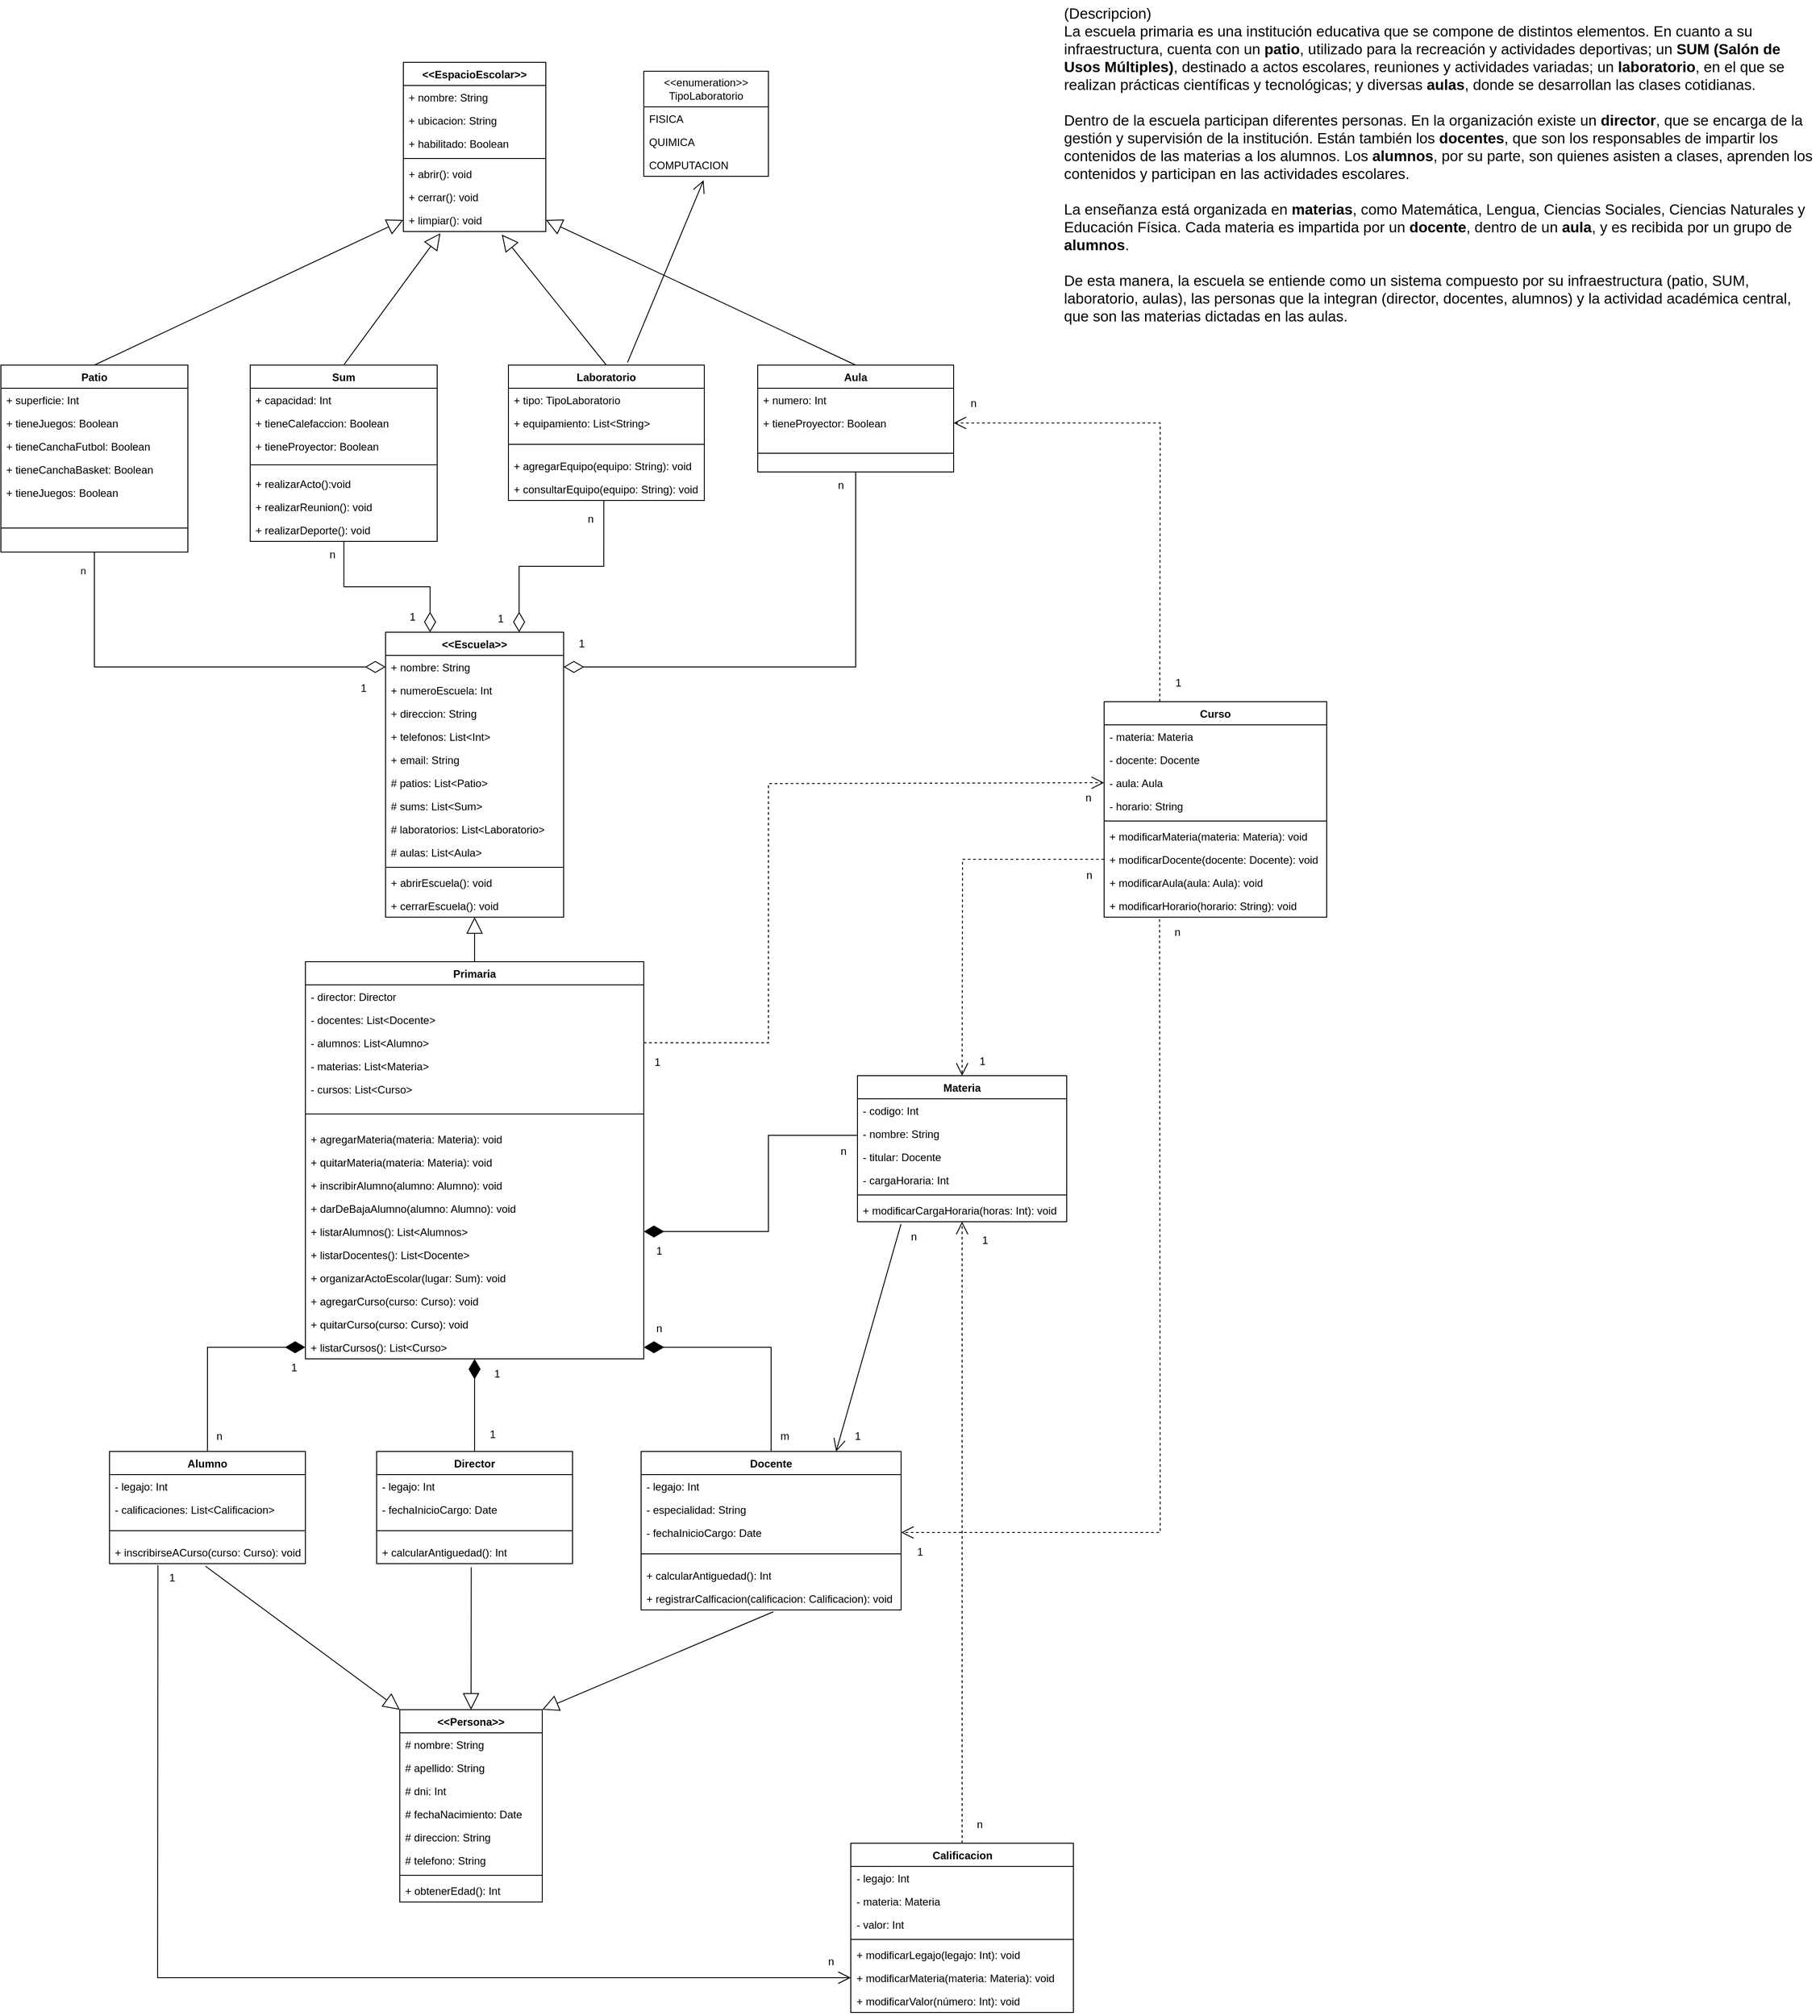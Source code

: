 <mxfile version="28.1.1">
  <diagram name="Page-1" id="GhHrxKC3wiG8L_W0QGzW">
    <mxGraphModel dx="2101" dy="1689" grid="1" gridSize="10" guides="1" tooltips="1" connect="1" arrows="1" fold="1" page="0" pageScale="1" pageWidth="827" pageHeight="1169" math="0" shadow="0">
      <root>
        <mxCell id="0" />
        <mxCell id="1" parent="0" />
        <mxCell id="wv_eOz-KuKoO2hbkCVXG-1" value="&amp;lt;&amp;lt;EspacioEscolar&amp;gt;&amp;gt;" style="swimlane;fontStyle=1;align=center;verticalAlign=top;childLayout=stackLayout;horizontal=1;startSize=26;horizontalStack=0;resizeParent=1;resizeParentMax=0;resizeLast=0;collapsible=1;marginBottom=0;whiteSpace=wrap;html=1;" parent="1" vertex="1">
          <mxGeometry x="360" y="450" width="160" height="190" as="geometry" />
        </mxCell>
        <mxCell id="wv_eOz-KuKoO2hbkCVXG-2" value="&lt;div&gt;+ nombre: String&lt;/div&gt;&lt;div&gt;&lt;br&gt;&lt;/div&gt;" style="text;strokeColor=none;fillColor=none;align=left;verticalAlign=top;spacingLeft=4;spacingRight=4;overflow=hidden;rotatable=0;points=[[0,0.5],[1,0.5]];portConstraint=eastwest;whiteSpace=wrap;html=1;" parent="wv_eOz-KuKoO2hbkCVXG-1" vertex="1">
          <mxGeometry y="26" width="160" height="26" as="geometry" />
        </mxCell>
        <mxCell id="wv_eOz-KuKoO2hbkCVXG-7" value="&lt;div&gt;+ ubicacion: String&lt;/div&gt;" style="text;strokeColor=none;fillColor=none;align=left;verticalAlign=top;spacingLeft=4;spacingRight=4;overflow=hidden;rotatable=0;points=[[0,0.5],[1,0.5]];portConstraint=eastwest;whiteSpace=wrap;html=1;" parent="wv_eOz-KuKoO2hbkCVXG-1" vertex="1">
          <mxGeometry y="52" width="160" height="26" as="geometry" />
        </mxCell>
        <mxCell id="wv_eOz-KuKoO2hbkCVXG-8" value="+ habilitado: Boolean" style="text;strokeColor=none;fillColor=none;align=left;verticalAlign=top;spacingLeft=4;spacingRight=4;overflow=hidden;rotatable=0;points=[[0,0.5],[1,0.5]];portConstraint=eastwest;whiteSpace=wrap;html=1;" parent="wv_eOz-KuKoO2hbkCVXG-1" vertex="1">
          <mxGeometry y="78" width="160" height="26" as="geometry" />
        </mxCell>
        <mxCell id="wv_eOz-KuKoO2hbkCVXG-3" value="" style="line;strokeWidth=1;fillColor=none;align=left;verticalAlign=middle;spacingTop=-1;spacingLeft=3;spacingRight=3;rotatable=0;labelPosition=right;points=[];portConstraint=eastwest;strokeColor=inherit;" parent="wv_eOz-KuKoO2hbkCVXG-1" vertex="1">
          <mxGeometry y="104" width="160" height="8" as="geometry" />
        </mxCell>
        <mxCell id="wv_eOz-KuKoO2hbkCVXG-4" value="+ abrir(): void" style="text;strokeColor=none;fillColor=none;align=left;verticalAlign=top;spacingLeft=4;spacingRight=4;overflow=hidden;rotatable=0;points=[[0,0.5],[1,0.5]];portConstraint=eastwest;whiteSpace=wrap;html=1;" parent="wv_eOz-KuKoO2hbkCVXG-1" vertex="1">
          <mxGeometry y="112" width="160" height="26" as="geometry" />
        </mxCell>
        <mxCell id="wv_eOz-KuKoO2hbkCVXG-9" value="+ cerrar(): void" style="text;strokeColor=none;fillColor=none;align=left;verticalAlign=top;spacingLeft=4;spacingRight=4;overflow=hidden;rotatable=0;points=[[0,0.5],[1,0.5]];portConstraint=eastwest;whiteSpace=wrap;html=1;" parent="wv_eOz-KuKoO2hbkCVXG-1" vertex="1">
          <mxGeometry y="138" width="160" height="26" as="geometry" />
        </mxCell>
        <mxCell id="wv_eOz-KuKoO2hbkCVXG-10" value="+ limpiar(): void" style="text;strokeColor=none;fillColor=none;align=left;verticalAlign=top;spacingLeft=4;spacingRight=4;overflow=hidden;rotatable=0;points=[[0,0.5],[1,0.5]];portConstraint=eastwest;whiteSpace=wrap;html=1;" parent="wv_eOz-KuKoO2hbkCVXG-1" vertex="1">
          <mxGeometry y="164" width="160" height="26" as="geometry" />
        </mxCell>
        <mxCell id="wv_eOz-KuKoO2hbkCVXG-11" value="Patio" style="swimlane;fontStyle=1;align=center;verticalAlign=top;childLayout=stackLayout;horizontal=1;startSize=26;horizontalStack=0;resizeParent=1;resizeParentMax=0;resizeLast=0;collapsible=1;marginBottom=0;whiteSpace=wrap;html=1;" parent="1" vertex="1">
          <mxGeometry x="-92" y="790" width="210" height="210" as="geometry" />
        </mxCell>
        <mxCell id="wv_eOz-KuKoO2hbkCVXG-12" value="+ superficie: Int" style="text;strokeColor=none;fillColor=none;align=left;verticalAlign=top;spacingLeft=4;spacingRight=4;overflow=hidden;rotatable=0;points=[[0,0.5],[1,0.5]];portConstraint=eastwest;whiteSpace=wrap;html=1;" parent="wv_eOz-KuKoO2hbkCVXG-11" vertex="1">
          <mxGeometry y="26" width="210" height="26" as="geometry" />
        </mxCell>
        <mxCell id="wv_eOz-KuKoO2hbkCVXG-13" value="+ tieneJuegos: Boolean" style="text;strokeColor=none;fillColor=none;align=left;verticalAlign=top;spacingLeft=4;spacingRight=4;overflow=hidden;rotatable=0;points=[[0,0.5],[1,0.5]];portConstraint=eastwest;whiteSpace=wrap;html=1;" parent="wv_eOz-KuKoO2hbkCVXG-11" vertex="1">
          <mxGeometry y="52" width="210" height="26" as="geometry" />
        </mxCell>
        <mxCell id="wv_eOz-KuKoO2hbkCVXG-20" value="+ tieneCanchaFutbol: Boolean" style="text;strokeColor=none;fillColor=none;align=left;verticalAlign=top;spacingLeft=4;spacingRight=4;overflow=hidden;rotatable=0;points=[[0,0.5],[1,0.5]];portConstraint=eastwest;whiteSpace=wrap;html=1;" parent="wv_eOz-KuKoO2hbkCVXG-11" vertex="1">
          <mxGeometry y="78" width="210" height="26" as="geometry" />
        </mxCell>
        <mxCell id="wv_eOz-KuKoO2hbkCVXG-21" value="+ tieneCanchaBasket: Boolean" style="text;strokeColor=none;fillColor=none;align=left;verticalAlign=top;spacingLeft=4;spacingRight=4;overflow=hidden;rotatable=0;points=[[0,0.5],[1,0.5]];portConstraint=eastwest;whiteSpace=wrap;html=1;" parent="wv_eOz-KuKoO2hbkCVXG-11" vertex="1">
          <mxGeometry y="104" width="210" height="26" as="geometry" />
        </mxCell>
        <mxCell id="wv_eOz-KuKoO2hbkCVXG-22" value="+ tieneJuegos: Boolean" style="text;strokeColor=none;fillColor=none;align=left;verticalAlign=top;spacingLeft=4;spacingRight=4;overflow=hidden;rotatable=0;points=[[0,0.5],[1,0.5]];portConstraint=eastwest;whiteSpace=wrap;html=1;" parent="wv_eOz-KuKoO2hbkCVXG-11" vertex="1">
          <mxGeometry y="130" width="210" height="26" as="geometry" />
        </mxCell>
        <mxCell id="wv_eOz-KuKoO2hbkCVXG-15" value="" style="line;strokeWidth=1;fillColor=none;align=left;verticalAlign=middle;spacingTop=-1;spacingLeft=3;spacingRight=3;rotatable=0;labelPosition=right;points=[];portConstraint=eastwest;strokeColor=inherit;" parent="wv_eOz-KuKoO2hbkCVXG-11" vertex="1">
          <mxGeometry y="156" width="210" height="54" as="geometry" />
        </mxCell>
        <mxCell id="wv_eOz-KuKoO2hbkCVXG-23" value="Sum" style="swimlane;fontStyle=1;align=center;verticalAlign=top;childLayout=stackLayout;horizontal=1;startSize=26;horizontalStack=0;resizeParent=1;resizeParentMax=0;resizeLast=0;collapsible=1;marginBottom=0;whiteSpace=wrap;html=1;" parent="1" vertex="1">
          <mxGeometry x="188" y="790" width="210" height="198" as="geometry" />
        </mxCell>
        <mxCell id="wv_eOz-KuKoO2hbkCVXG-24" value="+ capacidad: Int" style="text;strokeColor=none;fillColor=none;align=left;verticalAlign=top;spacingLeft=4;spacingRight=4;overflow=hidden;rotatable=0;points=[[0,0.5],[1,0.5]];portConstraint=eastwest;whiteSpace=wrap;html=1;" parent="wv_eOz-KuKoO2hbkCVXG-23" vertex="1">
          <mxGeometry y="26" width="210" height="26" as="geometry" />
        </mxCell>
        <mxCell id="wv_eOz-KuKoO2hbkCVXG-25" value="+ tieneCalefaccion: Boolean" style="text;strokeColor=none;fillColor=none;align=left;verticalAlign=top;spacingLeft=4;spacingRight=4;overflow=hidden;rotatable=0;points=[[0,0.5],[1,0.5]];portConstraint=eastwest;whiteSpace=wrap;html=1;" parent="wv_eOz-KuKoO2hbkCVXG-23" vertex="1">
          <mxGeometry y="52" width="210" height="26" as="geometry" />
        </mxCell>
        <mxCell id="wv_eOz-KuKoO2hbkCVXG-26" value="+ tieneProyector: Boolean" style="text;strokeColor=none;fillColor=none;align=left;verticalAlign=top;spacingLeft=4;spacingRight=4;overflow=hidden;rotatable=0;points=[[0,0.5],[1,0.5]];portConstraint=eastwest;whiteSpace=wrap;html=1;" parent="wv_eOz-KuKoO2hbkCVXG-23" vertex="1">
          <mxGeometry y="78" width="210" height="26" as="geometry" />
        </mxCell>
        <mxCell id="wv_eOz-KuKoO2hbkCVXG-29" value="" style="line;strokeWidth=1;fillColor=none;align=left;verticalAlign=middle;spacingTop=-1;spacingLeft=3;spacingRight=3;rotatable=0;labelPosition=right;points=[];portConstraint=eastwest;strokeColor=inherit;" parent="wv_eOz-KuKoO2hbkCVXG-23" vertex="1">
          <mxGeometry y="104" width="210" height="16" as="geometry" />
        </mxCell>
        <mxCell id="wv_eOz-KuKoO2hbkCVXG-37" value="&lt;div&gt;+ realizarActo():void&lt;/div&gt;" style="text;strokeColor=none;fillColor=none;align=left;verticalAlign=top;spacingLeft=4;spacingRight=4;overflow=hidden;rotatable=0;points=[[0,0.5],[1,0.5]];portConstraint=eastwest;whiteSpace=wrap;html=1;" parent="wv_eOz-KuKoO2hbkCVXG-23" vertex="1">
          <mxGeometry y="120" width="210" height="26" as="geometry" />
        </mxCell>
        <mxCell id="wv_eOz-KuKoO2hbkCVXG-38" value="+ realizarReunion(): void" style="text;strokeColor=none;fillColor=none;align=left;verticalAlign=top;spacingLeft=4;spacingRight=4;overflow=hidden;rotatable=0;points=[[0,0.5],[1,0.5]];portConstraint=eastwest;whiteSpace=wrap;html=1;" parent="wv_eOz-KuKoO2hbkCVXG-23" vertex="1">
          <mxGeometry y="146" width="210" height="26" as="geometry" />
        </mxCell>
        <mxCell id="wv_eOz-KuKoO2hbkCVXG-39" value="+ realizarDeporte(): void" style="text;strokeColor=none;fillColor=none;align=left;verticalAlign=top;spacingLeft=4;spacingRight=4;overflow=hidden;rotatable=0;points=[[0,0.5],[1,0.5]];portConstraint=eastwest;whiteSpace=wrap;html=1;" parent="wv_eOz-KuKoO2hbkCVXG-23" vertex="1">
          <mxGeometry y="172" width="210" height="26" as="geometry" />
        </mxCell>
        <mxCell id="wv_eOz-KuKoO2hbkCVXG-30" value="Laboratorio" style="swimlane;fontStyle=1;align=center;verticalAlign=top;childLayout=stackLayout;horizontal=1;startSize=26;horizontalStack=0;resizeParent=1;resizeParentMax=0;resizeLast=0;collapsible=1;marginBottom=0;whiteSpace=wrap;html=1;" parent="1" vertex="1">
          <mxGeometry x="478" y="790" width="220" height="152" as="geometry" />
        </mxCell>
        <mxCell id="wv_eOz-KuKoO2hbkCVXG-33" value="+ tipo: TipoLaboratorio" style="text;strokeColor=none;fillColor=none;align=left;verticalAlign=top;spacingLeft=4;spacingRight=4;overflow=hidden;rotatable=0;points=[[0,0.5],[1,0.5]];portConstraint=eastwest;whiteSpace=wrap;html=1;" parent="wv_eOz-KuKoO2hbkCVXG-30" vertex="1">
          <mxGeometry y="26" width="220" height="26" as="geometry" />
        </mxCell>
        <mxCell id="wv_eOz-KuKoO2hbkCVXG-35" value="+ equipamiento: List&amp;lt;String&amp;gt;" style="text;strokeColor=none;fillColor=none;align=left;verticalAlign=top;spacingLeft=4;spacingRight=4;overflow=hidden;rotatable=0;points=[[0,0.5],[1,0.5]];portConstraint=eastwest;whiteSpace=wrap;html=1;" parent="wv_eOz-KuKoO2hbkCVXG-30" vertex="1">
          <mxGeometry y="52" width="220" height="26" as="geometry" />
        </mxCell>
        <mxCell id="wv_eOz-KuKoO2hbkCVXG-34" value="" style="line;strokeWidth=1;fillColor=none;align=left;verticalAlign=middle;spacingTop=-1;spacingLeft=3;spacingRight=3;rotatable=0;labelPosition=right;points=[];portConstraint=eastwest;strokeColor=inherit;" parent="wv_eOz-KuKoO2hbkCVXG-30" vertex="1">
          <mxGeometry y="78" width="220" height="22" as="geometry" />
        </mxCell>
        <mxCell id="wv_eOz-KuKoO2hbkCVXG-40" value="+ agregarEquipo(equipo: String): void" style="text;strokeColor=none;fillColor=none;align=left;verticalAlign=top;spacingLeft=4;spacingRight=4;overflow=hidden;rotatable=0;points=[[0,0.5],[1,0.5]];portConstraint=eastwest;whiteSpace=wrap;html=1;" parent="wv_eOz-KuKoO2hbkCVXG-30" vertex="1">
          <mxGeometry y="100" width="220" height="26" as="geometry" />
        </mxCell>
        <mxCell id="wv_eOz-KuKoO2hbkCVXG-41" value="+ consultarEquipo(equipo: String): void" style="text;strokeColor=none;fillColor=none;align=left;verticalAlign=top;spacingLeft=4;spacingRight=4;overflow=hidden;rotatable=0;points=[[0,0.5],[1,0.5]];portConstraint=eastwest;whiteSpace=wrap;html=1;" parent="wv_eOz-KuKoO2hbkCVXG-30" vertex="1">
          <mxGeometry y="126" width="220" height="26" as="geometry" />
        </mxCell>
        <mxCell id="wv_eOz-KuKoO2hbkCVXG-42" value="Aula" style="swimlane;fontStyle=1;align=center;verticalAlign=top;childLayout=stackLayout;horizontal=1;startSize=26;horizontalStack=0;resizeParent=1;resizeParentMax=0;resizeLast=0;collapsible=1;marginBottom=0;whiteSpace=wrap;html=1;" parent="1" vertex="1">
          <mxGeometry x="758" y="790" width="220" height="120" as="geometry" />
        </mxCell>
        <mxCell id="wv_eOz-KuKoO2hbkCVXG-43" value="+ numero: Int" style="text;strokeColor=none;fillColor=none;align=left;verticalAlign=top;spacingLeft=4;spacingRight=4;overflow=hidden;rotatable=0;points=[[0,0.5],[1,0.5]];portConstraint=eastwest;whiteSpace=wrap;html=1;" parent="wv_eOz-KuKoO2hbkCVXG-42" vertex="1">
          <mxGeometry y="26" width="220" height="26" as="geometry" />
        </mxCell>
        <mxCell id="wv_eOz-KuKoO2hbkCVXG-44" value="+ tieneProyector: Boolean" style="text;strokeColor=none;fillColor=none;align=left;verticalAlign=top;spacingLeft=4;spacingRight=4;overflow=hidden;rotatable=0;points=[[0,0.5],[1,0.5]];portConstraint=eastwest;whiteSpace=wrap;html=1;" parent="wv_eOz-KuKoO2hbkCVXG-42" vertex="1">
          <mxGeometry y="52" width="220" height="26" as="geometry" />
        </mxCell>
        <mxCell id="wv_eOz-KuKoO2hbkCVXG-45" value="" style="line;strokeWidth=1;fillColor=none;align=left;verticalAlign=middle;spacingTop=-1;spacingLeft=3;spacingRight=3;rotatable=0;labelPosition=right;points=[];portConstraint=eastwest;strokeColor=inherit;" parent="wv_eOz-KuKoO2hbkCVXG-42" vertex="1">
          <mxGeometry y="78" width="220" height="42" as="geometry" />
        </mxCell>
        <mxCell id="wv_eOz-KuKoO2hbkCVXG-48" value="&amp;lt;&amp;lt;Escuela&amp;gt;&amp;gt;" style="swimlane;fontStyle=1;align=center;verticalAlign=top;childLayout=stackLayout;horizontal=1;startSize=26;horizontalStack=0;resizeParent=1;resizeParentMax=0;resizeLast=0;collapsible=1;marginBottom=0;whiteSpace=wrap;html=1;" parent="1" vertex="1">
          <mxGeometry x="340" y="1090" width="200" height="320" as="geometry" />
        </mxCell>
        <mxCell id="wv_eOz-KuKoO2hbkCVXG-49" value="+ nombre: String" style="text;strokeColor=none;fillColor=none;align=left;verticalAlign=top;spacingLeft=4;spacingRight=4;overflow=hidden;rotatable=0;points=[[0,0.5],[1,0.5]];portConstraint=eastwest;whiteSpace=wrap;html=1;" parent="wv_eOz-KuKoO2hbkCVXG-48" vertex="1">
          <mxGeometry y="26" width="200" height="26" as="geometry" />
        </mxCell>
        <mxCell id="wv_eOz-KuKoO2hbkCVXG-52" value="+ numeroEscuela: Int" style="text;strokeColor=none;fillColor=none;align=left;verticalAlign=top;spacingLeft=4;spacingRight=4;overflow=hidden;rotatable=0;points=[[0,0.5],[1,0.5]];portConstraint=eastwest;whiteSpace=wrap;html=1;" parent="wv_eOz-KuKoO2hbkCVXG-48" vertex="1">
          <mxGeometry y="52" width="200" height="26" as="geometry" />
        </mxCell>
        <mxCell id="wv_eOz-KuKoO2hbkCVXG-53" value="+ direccion: String" style="text;strokeColor=none;fillColor=none;align=left;verticalAlign=top;spacingLeft=4;spacingRight=4;overflow=hidden;rotatable=0;points=[[0,0.5],[1,0.5]];portConstraint=eastwest;whiteSpace=wrap;html=1;" parent="wv_eOz-KuKoO2hbkCVXG-48" vertex="1">
          <mxGeometry y="78" width="200" height="26" as="geometry" />
        </mxCell>
        <mxCell id="wv_eOz-KuKoO2hbkCVXG-54" value="+ telefonos: List&amp;lt;Int&amp;gt;" style="text;strokeColor=none;fillColor=none;align=left;verticalAlign=top;spacingLeft=4;spacingRight=4;overflow=hidden;rotatable=0;points=[[0,0.5],[1,0.5]];portConstraint=eastwest;whiteSpace=wrap;html=1;" parent="wv_eOz-KuKoO2hbkCVXG-48" vertex="1">
          <mxGeometry y="104" width="200" height="26" as="geometry" />
        </mxCell>
        <mxCell id="wv_eOz-KuKoO2hbkCVXG-55" value="+ email: String" style="text;strokeColor=none;fillColor=none;align=left;verticalAlign=top;spacingLeft=4;spacingRight=4;overflow=hidden;rotatable=0;points=[[0,0.5],[1,0.5]];portConstraint=eastwest;whiteSpace=wrap;html=1;" parent="wv_eOz-KuKoO2hbkCVXG-48" vertex="1">
          <mxGeometry y="130" width="200" height="26" as="geometry" />
        </mxCell>
        <mxCell id="wv_eOz-KuKoO2hbkCVXG-56" value="# patios: List&amp;lt;Patio&amp;gt;" style="text;strokeColor=none;fillColor=none;align=left;verticalAlign=top;spacingLeft=4;spacingRight=4;overflow=hidden;rotatable=0;points=[[0,0.5],[1,0.5]];portConstraint=eastwest;whiteSpace=wrap;html=1;" parent="wv_eOz-KuKoO2hbkCVXG-48" vertex="1">
          <mxGeometry y="156" width="200" height="26" as="geometry" />
        </mxCell>
        <mxCell id="wv_eOz-KuKoO2hbkCVXG-57" value="# sums: List&amp;lt;Sum&amp;gt;" style="text;strokeColor=none;fillColor=none;align=left;verticalAlign=top;spacingLeft=4;spacingRight=4;overflow=hidden;rotatable=0;points=[[0,0.5],[1,0.5]];portConstraint=eastwest;whiteSpace=wrap;html=1;" parent="wv_eOz-KuKoO2hbkCVXG-48" vertex="1">
          <mxGeometry y="182" width="200" height="26" as="geometry" />
        </mxCell>
        <mxCell id="wv_eOz-KuKoO2hbkCVXG-58" value="# laboratorios: List&amp;lt;Laboratorio&amp;gt;" style="text;strokeColor=none;fillColor=none;align=left;verticalAlign=top;spacingLeft=4;spacingRight=4;overflow=hidden;rotatable=0;points=[[0,0.5],[1,0.5]];portConstraint=eastwest;whiteSpace=wrap;html=1;" parent="wv_eOz-KuKoO2hbkCVXG-48" vertex="1">
          <mxGeometry y="208" width="200" height="26" as="geometry" />
        </mxCell>
        <mxCell id="wv_eOz-KuKoO2hbkCVXG-59" value="# aulas: List&amp;lt;Aula&amp;gt;" style="text;strokeColor=none;fillColor=none;align=left;verticalAlign=top;spacingLeft=4;spacingRight=4;overflow=hidden;rotatable=0;points=[[0,0.5],[1,0.5]];portConstraint=eastwest;whiteSpace=wrap;html=1;" parent="wv_eOz-KuKoO2hbkCVXG-48" vertex="1">
          <mxGeometry y="234" width="200" height="26" as="geometry" />
        </mxCell>
        <mxCell id="wv_eOz-KuKoO2hbkCVXG-50" value="" style="line;strokeWidth=1;fillColor=none;align=left;verticalAlign=middle;spacingTop=-1;spacingLeft=3;spacingRight=3;rotatable=0;labelPosition=right;points=[];portConstraint=eastwest;strokeColor=inherit;" parent="wv_eOz-KuKoO2hbkCVXG-48" vertex="1">
          <mxGeometry y="260" width="200" height="8" as="geometry" />
        </mxCell>
        <mxCell id="wv_eOz-KuKoO2hbkCVXG-51" value="+ abrirEscuela(): void" style="text;strokeColor=none;fillColor=none;align=left;verticalAlign=top;spacingLeft=4;spacingRight=4;overflow=hidden;rotatable=0;points=[[0,0.5],[1,0.5]];portConstraint=eastwest;whiteSpace=wrap;html=1;" parent="wv_eOz-KuKoO2hbkCVXG-48" vertex="1">
          <mxGeometry y="268" width="200" height="26" as="geometry" />
        </mxCell>
        <mxCell id="wv_eOz-KuKoO2hbkCVXG-60" value="+ cerrarEscuela(): void" style="text;strokeColor=none;fillColor=none;align=left;verticalAlign=top;spacingLeft=4;spacingRight=4;overflow=hidden;rotatable=0;points=[[0,0.5],[1,0.5]];portConstraint=eastwest;whiteSpace=wrap;html=1;" parent="wv_eOz-KuKoO2hbkCVXG-48" vertex="1">
          <mxGeometry y="294" width="200" height="26" as="geometry" />
        </mxCell>
        <mxCell id="n1KUfku4hT0wacVZhFsQ-102" style="edgeStyle=orthogonalEdgeStyle;rounded=0;orthogonalLoop=1;jettySize=auto;html=1;exitX=0.5;exitY=1;exitDx=0;exitDy=0;startArrow=diamondThin;startFill=1;startSize=20;endArrow=none;endFill=0;" edge="1" parent="1" source="wv_eOz-KuKoO2hbkCVXG-61" target="n1KUfku4hT0wacVZhFsQ-17">
          <mxGeometry relative="1" as="geometry" />
        </mxCell>
        <mxCell id="wv_eOz-KuKoO2hbkCVXG-61" value="Primaria" style="swimlane;fontStyle=1;align=center;verticalAlign=top;childLayout=stackLayout;horizontal=1;startSize=26;horizontalStack=0;resizeParent=1;resizeParentMax=0;resizeLast=0;collapsible=1;marginBottom=0;whiteSpace=wrap;html=1;" parent="1" vertex="1">
          <mxGeometry x="250" y="1460" width="380" height="446" as="geometry" />
        </mxCell>
        <mxCell id="wv_eOz-KuKoO2hbkCVXG-62" value="- director: Director" style="text;strokeColor=none;fillColor=none;align=left;verticalAlign=top;spacingLeft=4;spacingRight=4;overflow=hidden;rotatable=0;points=[[0,0.5],[1,0.5]];portConstraint=eastwest;whiteSpace=wrap;html=1;" parent="wv_eOz-KuKoO2hbkCVXG-61" vertex="1">
          <mxGeometry y="26" width="380" height="26" as="geometry" />
        </mxCell>
        <mxCell id="wv_eOz-KuKoO2hbkCVXG-63" value="- docentes: List&amp;lt;Docente&amp;gt;" style="text;strokeColor=none;fillColor=none;align=left;verticalAlign=top;spacingLeft=4;spacingRight=4;overflow=hidden;rotatable=0;points=[[0,0.5],[1,0.5]];portConstraint=eastwest;whiteSpace=wrap;html=1;" parent="wv_eOz-KuKoO2hbkCVXG-61" vertex="1">
          <mxGeometry y="52" width="380" height="26" as="geometry" />
        </mxCell>
        <mxCell id="wv_eOz-KuKoO2hbkCVXG-64" value="- alumnos: List&amp;lt;Alumno&amp;gt;" style="text;strokeColor=none;fillColor=none;align=left;verticalAlign=top;spacingLeft=4;spacingRight=4;overflow=hidden;rotatable=0;points=[[0,0.5],[1,0.5]];portConstraint=eastwest;whiteSpace=wrap;html=1;" parent="wv_eOz-KuKoO2hbkCVXG-61" vertex="1">
          <mxGeometry y="78" width="380" height="26" as="geometry" />
        </mxCell>
        <mxCell id="wv_eOz-KuKoO2hbkCVXG-65" value="- materias: List&amp;lt;Materia&amp;gt;" style="text;strokeColor=none;fillColor=none;align=left;verticalAlign=top;spacingLeft=4;spacingRight=4;overflow=hidden;rotatable=0;points=[[0,0.5],[1,0.5]];portConstraint=eastwest;whiteSpace=wrap;html=1;" parent="wv_eOz-KuKoO2hbkCVXG-61" vertex="1">
          <mxGeometry y="104" width="380" height="26" as="geometry" />
        </mxCell>
        <mxCell id="n1KUfku4hT0wacVZhFsQ-99" value="- cursos: List&amp;lt;Curso&amp;gt;" style="text;strokeColor=none;fillColor=none;align=left;verticalAlign=top;spacingLeft=4;spacingRight=4;overflow=hidden;rotatable=0;points=[[0,0.5],[1,0.5]];portConstraint=eastwest;whiteSpace=wrap;html=1;" vertex="1" parent="wv_eOz-KuKoO2hbkCVXG-61">
          <mxGeometry y="130" width="380" height="26" as="geometry" />
        </mxCell>
        <mxCell id="wv_eOz-KuKoO2hbkCVXG-71" value="" style="line;strokeWidth=1;fillColor=none;align=left;verticalAlign=middle;spacingTop=-1;spacingLeft=3;spacingRight=3;rotatable=0;labelPosition=right;points=[];portConstraint=eastwest;strokeColor=inherit;" parent="wv_eOz-KuKoO2hbkCVXG-61" vertex="1">
          <mxGeometry y="156" width="380" height="30" as="geometry" />
        </mxCell>
        <mxCell id="n1KUfku4hT0wacVZhFsQ-1" value="+ agregarMateria(materia: Materia): void" style="text;strokeColor=none;fillColor=none;align=left;verticalAlign=top;spacingLeft=4;spacingRight=4;overflow=hidden;rotatable=0;points=[[0,0.5],[1,0.5]];portConstraint=eastwest;whiteSpace=wrap;html=1;" vertex="1" parent="wv_eOz-KuKoO2hbkCVXG-61">
          <mxGeometry y="186" width="380" height="26" as="geometry" />
        </mxCell>
        <mxCell id="n1KUfku4hT0wacVZhFsQ-2" value="+ quitarMateria(materia: Materia): void" style="text;strokeColor=none;fillColor=none;align=left;verticalAlign=top;spacingLeft=4;spacingRight=4;overflow=hidden;rotatable=0;points=[[0,0.5],[1,0.5]];portConstraint=eastwest;whiteSpace=wrap;html=1;" vertex="1" parent="wv_eOz-KuKoO2hbkCVXG-61">
          <mxGeometry y="212" width="380" height="26" as="geometry" />
        </mxCell>
        <mxCell id="n1KUfku4hT0wacVZhFsQ-3" value="+ inscribirAlumno(alumno: Alumno): void" style="text;strokeColor=none;fillColor=none;align=left;verticalAlign=top;spacingLeft=4;spacingRight=4;overflow=hidden;rotatable=0;points=[[0,0.5],[1,0.5]];portConstraint=eastwest;whiteSpace=wrap;html=1;" vertex="1" parent="wv_eOz-KuKoO2hbkCVXG-61">
          <mxGeometry y="238" width="380" height="26" as="geometry" />
        </mxCell>
        <mxCell id="n1KUfku4hT0wacVZhFsQ-4" value="+ darDeBajaAlumno(alumno: Alumno): void" style="text;strokeColor=none;fillColor=none;align=left;verticalAlign=top;spacingLeft=4;spacingRight=4;overflow=hidden;rotatable=0;points=[[0,0.5],[1,0.5]];portConstraint=eastwest;whiteSpace=wrap;html=1;" vertex="1" parent="wv_eOz-KuKoO2hbkCVXG-61">
          <mxGeometry y="264" width="380" height="26" as="geometry" />
        </mxCell>
        <mxCell id="n1KUfku4hT0wacVZhFsQ-7" value="&lt;div&gt;+ listarAlumnos(): List&amp;lt;Alumnos&amp;gt;&lt;/div&gt;" style="text;strokeColor=none;fillColor=none;align=left;verticalAlign=top;spacingLeft=4;spacingRight=4;overflow=hidden;rotatable=0;points=[[0,0.5],[1,0.5]];portConstraint=eastwest;whiteSpace=wrap;html=1;" vertex="1" parent="wv_eOz-KuKoO2hbkCVXG-61">
          <mxGeometry y="290" width="380" height="26" as="geometry" />
        </mxCell>
        <mxCell id="n1KUfku4hT0wacVZhFsQ-8" value="+ listarDocentes(): List&amp;lt;Docente&amp;gt;" style="text;strokeColor=none;fillColor=none;align=left;verticalAlign=top;spacingLeft=4;spacingRight=4;overflow=hidden;rotatable=0;points=[[0,0.5],[1,0.5]];portConstraint=eastwest;whiteSpace=wrap;html=1;" vertex="1" parent="wv_eOz-KuKoO2hbkCVXG-61">
          <mxGeometry y="316" width="380" height="26" as="geometry" />
        </mxCell>
        <mxCell id="n1KUfku4hT0wacVZhFsQ-10" value="+ organizarActoEscolar(lugar: Sum): void" style="text;strokeColor=none;fillColor=none;align=left;verticalAlign=top;spacingLeft=4;spacingRight=4;overflow=hidden;rotatable=0;points=[[0,0.5],[1,0.5]];portConstraint=eastwest;whiteSpace=wrap;html=1;" vertex="1" parent="wv_eOz-KuKoO2hbkCVXG-61">
          <mxGeometry y="342" width="380" height="26" as="geometry" />
        </mxCell>
        <mxCell id="n1KUfku4hT0wacVZhFsQ-100" value="+ agregarCurso(curso: Curso): void" style="text;strokeColor=none;fillColor=none;align=left;verticalAlign=top;spacingLeft=4;spacingRight=4;overflow=hidden;rotatable=0;points=[[0,0.5],[1,0.5]];portConstraint=eastwest;whiteSpace=wrap;html=1;" vertex="1" parent="wv_eOz-KuKoO2hbkCVXG-61">
          <mxGeometry y="368" width="380" height="26" as="geometry" />
        </mxCell>
        <mxCell id="n1KUfku4hT0wacVZhFsQ-101" value="+ quitarCurso(curso: Curso): void" style="text;strokeColor=none;fillColor=none;align=left;verticalAlign=top;spacingLeft=4;spacingRight=4;overflow=hidden;rotatable=0;points=[[0,0.5],[1,0.5]];portConstraint=eastwest;whiteSpace=wrap;html=1;" vertex="1" parent="wv_eOz-KuKoO2hbkCVXG-61">
          <mxGeometry y="394" width="380" height="26" as="geometry" />
        </mxCell>
        <mxCell id="n1KUfku4hT0wacVZhFsQ-9" value="+ listarCursos(): List&amp;lt;Curso&amp;gt;" style="text;strokeColor=none;fillColor=none;align=left;verticalAlign=top;spacingLeft=4;spacingRight=4;overflow=hidden;rotatable=0;points=[[0,0.5],[1,0.5]];portConstraint=eastwest;whiteSpace=wrap;html=1;" vertex="1" parent="wv_eOz-KuKoO2hbkCVXG-61">
          <mxGeometry y="420" width="380" height="26" as="geometry" />
        </mxCell>
        <mxCell id="n1KUfku4hT0wacVZhFsQ-11" value="Alumno" style="swimlane;fontStyle=1;align=center;verticalAlign=top;childLayout=stackLayout;horizontal=1;startSize=26;horizontalStack=0;resizeParent=1;resizeParentMax=0;resizeLast=0;collapsible=1;marginBottom=0;whiteSpace=wrap;html=1;" vertex="1" parent="1">
          <mxGeometry x="30" y="2010" width="220" height="126" as="geometry" />
        </mxCell>
        <mxCell id="n1KUfku4hT0wacVZhFsQ-12" value="- legajo: Int" style="text;strokeColor=none;fillColor=none;align=left;verticalAlign=top;spacingLeft=4;spacingRight=4;overflow=hidden;rotatable=0;points=[[0,0.5],[1,0.5]];portConstraint=eastwest;whiteSpace=wrap;html=1;" vertex="1" parent="n1KUfku4hT0wacVZhFsQ-11">
          <mxGeometry y="26" width="220" height="26" as="geometry" />
        </mxCell>
        <mxCell id="n1KUfku4hT0wacVZhFsQ-13" value="- calificaciones: List&amp;lt;Calificacion&amp;gt;" style="text;strokeColor=none;fillColor=none;align=left;verticalAlign=top;spacingLeft=4;spacingRight=4;overflow=hidden;rotatable=0;points=[[0,0.5],[1,0.5]];portConstraint=eastwest;whiteSpace=wrap;html=1;" vertex="1" parent="n1KUfku4hT0wacVZhFsQ-11">
          <mxGeometry y="52" width="220" height="26" as="geometry" />
        </mxCell>
        <mxCell id="n1KUfku4hT0wacVZhFsQ-14" value="" style="line;strokeWidth=1;fillColor=none;align=left;verticalAlign=middle;spacingTop=-1;spacingLeft=3;spacingRight=3;rotatable=0;labelPosition=right;points=[];portConstraint=eastwest;strokeColor=inherit;" vertex="1" parent="n1KUfku4hT0wacVZhFsQ-11">
          <mxGeometry y="78" width="220" height="22" as="geometry" />
        </mxCell>
        <mxCell id="n1KUfku4hT0wacVZhFsQ-16" value="+ inscribirseACurso(curso: Curso): void" style="text;strokeColor=none;fillColor=none;align=left;verticalAlign=top;spacingLeft=4;spacingRight=4;overflow=hidden;rotatable=0;points=[[0,0.5],[1,0.5]];portConstraint=eastwest;whiteSpace=wrap;html=1;" vertex="1" parent="n1KUfku4hT0wacVZhFsQ-11">
          <mxGeometry y="100" width="220" height="26" as="geometry" />
        </mxCell>
        <mxCell id="n1KUfku4hT0wacVZhFsQ-17" value="Director" style="swimlane;fontStyle=1;align=center;verticalAlign=top;childLayout=stackLayout;horizontal=1;startSize=26;horizontalStack=0;resizeParent=1;resizeParentMax=0;resizeLast=0;collapsible=1;marginBottom=0;whiteSpace=wrap;html=1;" vertex="1" parent="1">
          <mxGeometry x="330" y="2010" width="220" height="126" as="geometry" />
        </mxCell>
        <mxCell id="n1KUfku4hT0wacVZhFsQ-18" value="- legajo: Int" style="text;strokeColor=none;fillColor=none;align=left;verticalAlign=top;spacingLeft=4;spacingRight=4;overflow=hidden;rotatable=0;points=[[0,0.5],[1,0.5]];portConstraint=eastwest;whiteSpace=wrap;html=1;" vertex="1" parent="n1KUfku4hT0wacVZhFsQ-17">
          <mxGeometry y="26" width="220" height="26" as="geometry" />
        </mxCell>
        <mxCell id="n1KUfku4hT0wacVZhFsQ-19" value="- fechaInicioCargo: Date" style="text;strokeColor=none;fillColor=none;align=left;verticalAlign=top;spacingLeft=4;spacingRight=4;overflow=hidden;rotatable=0;points=[[0,0.5],[1,0.5]];portConstraint=eastwest;whiteSpace=wrap;html=1;" vertex="1" parent="n1KUfku4hT0wacVZhFsQ-17">
          <mxGeometry y="52" width="220" height="26" as="geometry" />
        </mxCell>
        <mxCell id="n1KUfku4hT0wacVZhFsQ-20" value="" style="line;strokeWidth=1;fillColor=none;align=left;verticalAlign=middle;spacingTop=-1;spacingLeft=3;spacingRight=3;rotatable=0;labelPosition=right;points=[];portConstraint=eastwest;strokeColor=inherit;" vertex="1" parent="n1KUfku4hT0wacVZhFsQ-17">
          <mxGeometry y="78" width="220" height="22" as="geometry" />
        </mxCell>
        <mxCell id="n1KUfku4hT0wacVZhFsQ-21" value="+ calcularAntiguedad(): Int" style="text;strokeColor=none;fillColor=none;align=left;verticalAlign=top;spacingLeft=4;spacingRight=4;overflow=hidden;rotatable=0;points=[[0,0.5],[1,0.5]];portConstraint=eastwest;whiteSpace=wrap;html=1;" vertex="1" parent="n1KUfku4hT0wacVZhFsQ-17">
          <mxGeometry y="100" width="220" height="26" as="geometry" />
        </mxCell>
        <mxCell id="n1KUfku4hT0wacVZhFsQ-22" value="Docente" style="swimlane;fontStyle=1;align=center;verticalAlign=top;childLayout=stackLayout;horizontal=1;startSize=26;horizontalStack=0;resizeParent=1;resizeParentMax=0;resizeLast=0;collapsible=1;marginBottom=0;whiteSpace=wrap;html=1;" vertex="1" parent="1">
          <mxGeometry x="627" y="2010" width="292" height="178" as="geometry" />
        </mxCell>
        <mxCell id="n1KUfku4hT0wacVZhFsQ-23" value="- legajo: Int" style="text;strokeColor=none;fillColor=none;align=left;verticalAlign=top;spacingLeft=4;spacingRight=4;overflow=hidden;rotatable=0;points=[[0,0.5],[1,0.5]];portConstraint=eastwest;whiteSpace=wrap;html=1;" vertex="1" parent="n1KUfku4hT0wacVZhFsQ-22">
          <mxGeometry y="26" width="292" height="26" as="geometry" />
        </mxCell>
        <mxCell id="n1KUfku4hT0wacVZhFsQ-24" value="- especialidad: String" style="text;strokeColor=none;fillColor=none;align=left;verticalAlign=top;spacingLeft=4;spacingRight=4;overflow=hidden;rotatable=0;points=[[0,0.5],[1,0.5]];portConstraint=eastwest;whiteSpace=wrap;html=1;" vertex="1" parent="n1KUfku4hT0wacVZhFsQ-22">
          <mxGeometry y="52" width="292" height="26" as="geometry" />
        </mxCell>
        <mxCell id="n1KUfku4hT0wacVZhFsQ-27" value="- fechaInicioCargo: Date" style="text;strokeColor=none;fillColor=none;align=left;verticalAlign=top;spacingLeft=4;spacingRight=4;overflow=hidden;rotatable=0;points=[[0,0.5],[1,0.5]];portConstraint=eastwest;whiteSpace=wrap;html=1;" vertex="1" parent="n1KUfku4hT0wacVZhFsQ-22">
          <mxGeometry y="78" width="292" height="26" as="geometry" />
        </mxCell>
        <mxCell id="n1KUfku4hT0wacVZhFsQ-25" value="" style="line;strokeWidth=1;fillColor=none;align=left;verticalAlign=middle;spacingTop=-1;spacingLeft=3;spacingRight=3;rotatable=0;labelPosition=right;points=[];portConstraint=eastwest;strokeColor=inherit;" vertex="1" parent="n1KUfku4hT0wacVZhFsQ-22">
          <mxGeometry y="104" width="292" height="22" as="geometry" />
        </mxCell>
        <mxCell id="n1KUfku4hT0wacVZhFsQ-26" value="+ calcularAntiguedad(): Int" style="text;strokeColor=none;fillColor=none;align=left;verticalAlign=top;spacingLeft=4;spacingRight=4;overflow=hidden;rotatable=0;points=[[0,0.5],[1,0.5]];portConstraint=eastwest;whiteSpace=wrap;html=1;" vertex="1" parent="n1KUfku4hT0wacVZhFsQ-22">
          <mxGeometry y="126" width="292" height="26" as="geometry" />
        </mxCell>
        <mxCell id="n1KUfku4hT0wacVZhFsQ-28" value="+ registrarCalficacion(calificacion: Calificacion): void" style="text;strokeColor=none;fillColor=none;align=left;verticalAlign=top;spacingLeft=4;spacingRight=4;overflow=hidden;rotatable=0;points=[[0,0.5],[1,0.5]];portConstraint=eastwest;whiteSpace=wrap;html=1;" vertex="1" parent="n1KUfku4hT0wacVZhFsQ-22">
          <mxGeometry y="152" width="292" height="26" as="geometry" />
        </mxCell>
        <mxCell id="n1KUfku4hT0wacVZhFsQ-29" value="&amp;lt;&amp;lt;Persona&amp;gt;&amp;gt;" style="swimlane;fontStyle=1;align=center;verticalAlign=top;childLayout=stackLayout;horizontal=1;startSize=26;horizontalStack=0;resizeParent=1;resizeParentMax=0;resizeLast=0;collapsible=1;marginBottom=0;whiteSpace=wrap;html=1;" vertex="1" parent="1">
          <mxGeometry x="356" y="2300" width="160" height="216" as="geometry" />
        </mxCell>
        <mxCell id="n1KUfku4hT0wacVZhFsQ-30" value="# nombre: String" style="text;strokeColor=none;fillColor=none;align=left;verticalAlign=top;spacingLeft=4;spacingRight=4;overflow=hidden;rotatable=0;points=[[0,0.5],[1,0.5]];portConstraint=eastwest;whiteSpace=wrap;html=1;" vertex="1" parent="n1KUfku4hT0wacVZhFsQ-29">
          <mxGeometry y="26" width="160" height="26" as="geometry" />
        </mxCell>
        <mxCell id="n1KUfku4hT0wacVZhFsQ-33" value="# apellido: String" style="text;strokeColor=none;fillColor=none;align=left;verticalAlign=top;spacingLeft=4;spacingRight=4;overflow=hidden;rotatable=0;points=[[0,0.5],[1,0.5]];portConstraint=eastwest;whiteSpace=wrap;html=1;" vertex="1" parent="n1KUfku4hT0wacVZhFsQ-29">
          <mxGeometry y="52" width="160" height="26" as="geometry" />
        </mxCell>
        <mxCell id="n1KUfku4hT0wacVZhFsQ-34" value="# dni: Int" style="text;strokeColor=none;fillColor=none;align=left;verticalAlign=top;spacingLeft=4;spacingRight=4;overflow=hidden;rotatable=0;points=[[0,0.5],[1,0.5]];portConstraint=eastwest;whiteSpace=wrap;html=1;" vertex="1" parent="n1KUfku4hT0wacVZhFsQ-29">
          <mxGeometry y="78" width="160" height="26" as="geometry" />
        </mxCell>
        <mxCell id="n1KUfku4hT0wacVZhFsQ-35" value="&lt;div&gt;# fechaNacimiento: Date&lt;/div&gt;" style="text;strokeColor=none;fillColor=none;align=left;verticalAlign=top;spacingLeft=4;spacingRight=4;overflow=hidden;rotatable=0;points=[[0,0.5],[1,0.5]];portConstraint=eastwest;whiteSpace=wrap;html=1;" vertex="1" parent="n1KUfku4hT0wacVZhFsQ-29">
          <mxGeometry y="104" width="160" height="26" as="geometry" />
        </mxCell>
        <mxCell id="n1KUfku4hT0wacVZhFsQ-36" value="# direccion: String" style="text;strokeColor=none;fillColor=none;align=left;verticalAlign=top;spacingLeft=4;spacingRight=4;overflow=hidden;rotatable=0;points=[[0,0.5],[1,0.5]];portConstraint=eastwest;whiteSpace=wrap;html=1;" vertex="1" parent="n1KUfku4hT0wacVZhFsQ-29">
          <mxGeometry y="130" width="160" height="26" as="geometry" />
        </mxCell>
        <mxCell id="n1KUfku4hT0wacVZhFsQ-37" value="# telefono: String" style="text;strokeColor=none;fillColor=none;align=left;verticalAlign=top;spacingLeft=4;spacingRight=4;overflow=hidden;rotatable=0;points=[[0,0.5],[1,0.5]];portConstraint=eastwest;whiteSpace=wrap;html=1;" vertex="1" parent="n1KUfku4hT0wacVZhFsQ-29">
          <mxGeometry y="156" width="160" height="26" as="geometry" />
        </mxCell>
        <mxCell id="n1KUfku4hT0wacVZhFsQ-31" value="" style="line;strokeWidth=1;fillColor=none;align=left;verticalAlign=middle;spacingTop=-1;spacingLeft=3;spacingRight=3;rotatable=0;labelPosition=right;points=[];portConstraint=eastwest;strokeColor=inherit;" vertex="1" parent="n1KUfku4hT0wacVZhFsQ-29">
          <mxGeometry y="182" width="160" height="8" as="geometry" />
        </mxCell>
        <mxCell id="n1KUfku4hT0wacVZhFsQ-32" value="+ obtenerEdad(): Int" style="text;strokeColor=none;fillColor=none;align=left;verticalAlign=top;spacingLeft=4;spacingRight=4;overflow=hidden;rotatable=0;points=[[0,0.5],[1,0.5]];portConstraint=eastwest;whiteSpace=wrap;html=1;" vertex="1" parent="n1KUfku4hT0wacVZhFsQ-29">
          <mxGeometry y="190" width="160" height="26" as="geometry" />
        </mxCell>
        <mxCell id="n1KUfku4hT0wacVZhFsQ-38" value="Calificacion" style="swimlane;fontStyle=1;align=center;verticalAlign=top;childLayout=stackLayout;horizontal=1;startSize=26;horizontalStack=0;resizeParent=1;resizeParentMax=0;resizeLast=0;collapsible=1;marginBottom=0;whiteSpace=wrap;html=1;" vertex="1" parent="1">
          <mxGeometry x="862.5" y="2450" width="250" height="190" as="geometry" />
        </mxCell>
        <mxCell id="n1KUfku4hT0wacVZhFsQ-39" value="&lt;div&gt;- legajo: Int&lt;/div&gt;" style="text;strokeColor=none;fillColor=none;align=left;verticalAlign=top;spacingLeft=4;spacingRight=4;overflow=hidden;rotatable=0;points=[[0,0.5],[1,0.5]];portConstraint=eastwest;whiteSpace=wrap;html=1;" vertex="1" parent="n1KUfku4hT0wacVZhFsQ-38">
          <mxGeometry y="26" width="250" height="26" as="geometry" />
        </mxCell>
        <mxCell id="n1KUfku4hT0wacVZhFsQ-42" value="- materia: Materia" style="text;strokeColor=none;fillColor=none;align=left;verticalAlign=top;spacingLeft=4;spacingRight=4;overflow=hidden;rotatable=0;points=[[0,0.5],[1,0.5]];portConstraint=eastwest;whiteSpace=wrap;html=1;" vertex="1" parent="n1KUfku4hT0wacVZhFsQ-38">
          <mxGeometry y="52" width="250" height="26" as="geometry" />
        </mxCell>
        <mxCell id="n1KUfku4hT0wacVZhFsQ-43" value="- valor: Int" style="text;strokeColor=none;fillColor=none;align=left;verticalAlign=top;spacingLeft=4;spacingRight=4;overflow=hidden;rotatable=0;points=[[0,0.5],[1,0.5]];portConstraint=eastwest;whiteSpace=wrap;html=1;" vertex="1" parent="n1KUfku4hT0wacVZhFsQ-38">
          <mxGeometry y="78" width="250" height="26" as="geometry" />
        </mxCell>
        <mxCell id="n1KUfku4hT0wacVZhFsQ-40" value="" style="line;strokeWidth=1;fillColor=none;align=left;verticalAlign=middle;spacingTop=-1;spacingLeft=3;spacingRight=3;rotatable=0;labelPosition=right;points=[];portConstraint=eastwest;strokeColor=inherit;" vertex="1" parent="n1KUfku4hT0wacVZhFsQ-38">
          <mxGeometry y="104" width="250" height="8" as="geometry" />
        </mxCell>
        <mxCell id="n1KUfku4hT0wacVZhFsQ-41" value="+ modificarLegajo(legajo: Int): void" style="text;strokeColor=none;fillColor=none;align=left;verticalAlign=top;spacingLeft=4;spacingRight=4;overflow=hidden;rotatable=0;points=[[0,0.5],[1,0.5]];portConstraint=eastwest;whiteSpace=wrap;html=1;" vertex="1" parent="n1KUfku4hT0wacVZhFsQ-38">
          <mxGeometry y="112" width="250" height="26" as="geometry" />
        </mxCell>
        <mxCell id="n1KUfku4hT0wacVZhFsQ-44" value="+ modificarMateria(materia: Materia): void" style="text;strokeColor=none;fillColor=none;align=left;verticalAlign=top;spacingLeft=4;spacingRight=4;overflow=hidden;rotatable=0;points=[[0,0.5],[1,0.5]];portConstraint=eastwest;whiteSpace=wrap;html=1;" vertex="1" parent="n1KUfku4hT0wacVZhFsQ-38">
          <mxGeometry y="138" width="250" height="26" as="geometry" />
        </mxCell>
        <mxCell id="n1KUfku4hT0wacVZhFsQ-46" value="+ modificarValor(número: Int): void" style="text;strokeColor=none;fillColor=none;align=left;verticalAlign=top;spacingLeft=4;spacingRight=4;overflow=hidden;rotatable=0;points=[[0,0.5],[1,0.5]];portConstraint=eastwest;whiteSpace=wrap;html=1;" vertex="1" parent="n1KUfku4hT0wacVZhFsQ-38">
          <mxGeometry y="164" width="250" height="26" as="geometry" />
        </mxCell>
        <mxCell id="n1KUfku4hT0wacVZhFsQ-47" value="Materia" style="swimlane;fontStyle=1;align=center;verticalAlign=top;childLayout=stackLayout;horizontal=1;startSize=26;horizontalStack=0;resizeParent=1;resizeParentMax=0;resizeLast=0;collapsible=1;marginBottom=0;whiteSpace=wrap;html=1;" vertex="1" parent="1">
          <mxGeometry x="870" y="1588" width="235" height="164" as="geometry" />
        </mxCell>
        <mxCell id="n1KUfku4hT0wacVZhFsQ-48" value="- codigo: Int" style="text;strokeColor=none;fillColor=none;align=left;verticalAlign=top;spacingLeft=4;spacingRight=4;overflow=hidden;rotatable=0;points=[[0,0.5],[1,0.5]];portConstraint=eastwest;whiteSpace=wrap;html=1;" vertex="1" parent="n1KUfku4hT0wacVZhFsQ-47">
          <mxGeometry y="26" width="235" height="26" as="geometry" />
        </mxCell>
        <mxCell id="n1KUfku4hT0wacVZhFsQ-51" value="- nombre: String" style="text;strokeColor=none;fillColor=none;align=left;verticalAlign=top;spacingLeft=4;spacingRight=4;overflow=hidden;rotatable=0;points=[[0,0.5],[1,0.5]];portConstraint=eastwest;whiteSpace=wrap;html=1;" vertex="1" parent="n1KUfku4hT0wacVZhFsQ-47">
          <mxGeometry y="52" width="235" height="26" as="geometry" />
        </mxCell>
        <mxCell id="n1KUfku4hT0wacVZhFsQ-52" value="- titular: Docente" style="text;strokeColor=none;fillColor=none;align=left;verticalAlign=top;spacingLeft=4;spacingRight=4;overflow=hidden;rotatable=0;points=[[0,0.5],[1,0.5]];portConstraint=eastwest;whiteSpace=wrap;html=1;" vertex="1" parent="n1KUfku4hT0wacVZhFsQ-47">
          <mxGeometry y="78" width="235" height="26" as="geometry" />
        </mxCell>
        <mxCell id="n1KUfku4hT0wacVZhFsQ-53" value="- cargaHoraria: Int" style="text;strokeColor=none;fillColor=none;align=left;verticalAlign=top;spacingLeft=4;spacingRight=4;overflow=hidden;rotatable=0;points=[[0,0.5],[1,0.5]];portConstraint=eastwest;whiteSpace=wrap;html=1;" vertex="1" parent="n1KUfku4hT0wacVZhFsQ-47">
          <mxGeometry y="104" width="235" height="26" as="geometry" />
        </mxCell>
        <mxCell id="n1KUfku4hT0wacVZhFsQ-49" value="" style="line;strokeWidth=1;fillColor=none;align=left;verticalAlign=middle;spacingTop=-1;spacingLeft=3;spacingRight=3;rotatable=0;labelPosition=right;points=[];portConstraint=eastwest;strokeColor=inherit;" vertex="1" parent="n1KUfku4hT0wacVZhFsQ-47">
          <mxGeometry y="130" width="235" height="8" as="geometry" />
        </mxCell>
        <mxCell id="n1KUfku4hT0wacVZhFsQ-50" value="+ modificarCargaHoraria(horas: Int): void" style="text;strokeColor=none;fillColor=none;align=left;verticalAlign=top;spacingLeft=4;spacingRight=4;overflow=hidden;rotatable=0;points=[[0,0.5],[1,0.5]];portConstraint=eastwest;whiteSpace=wrap;html=1;" vertex="1" parent="n1KUfku4hT0wacVZhFsQ-47">
          <mxGeometry y="138" width="235" height="26" as="geometry" />
        </mxCell>
        <mxCell id="n1KUfku4hT0wacVZhFsQ-55" value="&lt;div&gt;&amp;lt;&amp;lt;enumeration&amp;gt;&amp;gt;&lt;/div&gt;&lt;div&gt;TipoLaboratorio&lt;/div&gt;" style="swimlane;fontStyle=0;childLayout=stackLayout;horizontal=1;startSize=40;fillColor=none;horizontalStack=0;resizeParent=1;resizeParentMax=0;resizeLast=0;collapsible=1;marginBottom=0;whiteSpace=wrap;html=1;" vertex="1" parent="1">
          <mxGeometry x="630" y="460" width="140" height="118" as="geometry" />
        </mxCell>
        <mxCell id="n1KUfku4hT0wacVZhFsQ-56" value="FISICA" style="text;strokeColor=none;fillColor=none;align=left;verticalAlign=top;spacingLeft=4;spacingRight=4;overflow=hidden;rotatable=0;points=[[0,0.5],[1,0.5]];portConstraint=eastwest;whiteSpace=wrap;html=1;" vertex="1" parent="n1KUfku4hT0wacVZhFsQ-55">
          <mxGeometry y="40" width="140" height="26" as="geometry" />
        </mxCell>
        <mxCell id="n1KUfku4hT0wacVZhFsQ-57" value="QUIMICA" style="text;strokeColor=none;fillColor=none;align=left;verticalAlign=top;spacingLeft=4;spacingRight=4;overflow=hidden;rotatable=0;points=[[0,0.5],[1,0.5]];portConstraint=eastwest;whiteSpace=wrap;html=1;" vertex="1" parent="n1KUfku4hT0wacVZhFsQ-55">
          <mxGeometry y="66" width="140" height="26" as="geometry" />
        </mxCell>
        <mxCell id="n1KUfku4hT0wacVZhFsQ-58" value="COMPUTACION" style="text;strokeColor=none;fillColor=none;align=left;verticalAlign=top;spacingLeft=4;spacingRight=4;overflow=hidden;rotatable=0;points=[[0,0.5],[1,0.5]];portConstraint=eastwest;whiteSpace=wrap;html=1;" vertex="1" parent="n1KUfku4hT0wacVZhFsQ-55">
          <mxGeometry y="92" width="140" height="26" as="geometry" />
        </mxCell>
        <mxCell id="n1KUfku4hT0wacVZhFsQ-59" value="Curso" style="swimlane;fontStyle=1;align=center;verticalAlign=top;childLayout=stackLayout;horizontal=1;startSize=26;horizontalStack=0;resizeParent=1;resizeParentMax=0;resizeLast=0;collapsible=1;marginBottom=0;whiteSpace=wrap;html=1;" vertex="1" parent="1">
          <mxGeometry x="1147" y="1168" width="250" height="242" as="geometry" />
        </mxCell>
        <mxCell id="n1KUfku4hT0wacVZhFsQ-60" value="- materia: Materia" style="text;strokeColor=none;fillColor=none;align=left;verticalAlign=top;spacingLeft=4;spacingRight=4;overflow=hidden;rotatable=0;points=[[0,0.5],[1,0.5]];portConstraint=eastwest;whiteSpace=wrap;html=1;" vertex="1" parent="n1KUfku4hT0wacVZhFsQ-59">
          <mxGeometry y="26" width="250" height="26" as="geometry" />
        </mxCell>
        <mxCell id="n1KUfku4hT0wacVZhFsQ-63" value="- docente: Docente" style="text;strokeColor=none;fillColor=none;align=left;verticalAlign=top;spacingLeft=4;spacingRight=4;overflow=hidden;rotatable=0;points=[[0,0.5],[1,0.5]];portConstraint=eastwest;whiteSpace=wrap;html=1;" vertex="1" parent="n1KUfku4hT0wacVZhFsQ-59">
          <mxGeometry y="52" width="250" height="26" as="geometry" />
        </mxCell>
        <mxCell id="n1KUfku4hT0wacVZhFsQ-64" value="- aula: Aula" style="text;strokeColor=none;fillColor=none;align=left;verticalAlign=top;spacingLeft=4;spacingRight=4;overflow=hidden;rotatable=0;points=[[0,0.5],[1,0.5]];portConstraint=eastwest;whiteSpace=wrap;html=1;" vertex="1" parent="n1KUfku4hT0wacVZhFsQ-59">
          <mxGeometry y="78" width="250" height="26" as="geometry" />
        </mxCell>
        <mxCell id="n1KUfku4hT0wacVZhFsQ-65" value="- horario: String" style="text;strokeColor=none;fillColor=none;align=left;verticalAlign=top;spacingLeft=4;spacingRight=4;overflow=hidden;rotatable=0;points=[[0,0.5],[1,0.5]];portConstraint=eastwest;whiteSpace=wrap;html=1;" vertex="1" parent="n1KUfku4hT0wacVZhFsQ-59">
          <mxGeometry y="104" width="250" height="26" as="geometry" />
        </mxCell>
        <mxCell id="n1KUfku4hT0wacVZhFsQ-61" value="" style="line;strokeWidth=1;fillColor=none;align=left;verticalAlign=middle;spacingTop=-1;spacingLeft=3;spacingRight=3;rotatable=0;labelPosition=right;points=[];portConstraint=eastwest;strokeColor=inherit;" vertex="1" parent="n1KUfku4hT0wacVZhFsQ-59">
          <mxGeometry y="130" width="250" height="8" as="geometry" />
        </mxCell>
        <mxCell id="n1KUfku4hT0wacVZhFsQ-62" value="+ modificarMateria(materia: Materia): void" style="text;strokeColor=none;fillColor=none;align=left;verticalAlign=top;spacingLeft=4;spacingRight=4;overflow=hidden;rotatable=0;points=[[0,0.5],[1,0.5]];portConstraint=eastwest;whiteSpace=wrap;html=1;" vertex="1" parent="n1KUfku4hT0wacVZhFsQ-59">
          <mxGeometry y="138" width="250" height="26" as="geometry" />
        </mxCell>
        <mxCell id="n1KUfku4hT0wacVZhFsQ-66" value="+ modificarDocente(docente: Docente): void" style="text;strokeColor=none;fillColor=none;align=left;verticalAlign=top;spacingLeft=4;spacingRight=4;overflow=hidden;rotatable=0;points=[[0,0.5],[1,0.5]];portConstraint=eastwest;whiteSpace=wrap;html=1;" vertex="1" parent="n1KUfku4hT0wacVZhFsQ-59">
          <mxGeometry y="164" width="250" height="26" as="geometry" />
        </mxCell>
        <mxCell id="n1KUfku4hT0wacVZhFsQ-67" value="+ modificarAula(aula: Aula): void" style="text;strokeColor=none;fillColor=none;align=left;verticalAlign=top;spacingLeft=4;spacingRight=4;overflow=hidden;rotatable=0;points=[[0,0.5],[1,0.5]];portConstraint=eastwest;whiteSpace=wrap;html=1;" vertex="1" parent="n1KUfku4hT0wacVZhFsQ-59">
          <mxGeometry y="190" width="250" height="26" as="geometry" />
        </mxCell>
        <mxCell id="n1KUfku4hT0wacVZhFsQ-68" value="+ modificarHorario(horario: String): void" style="text;strokeColor=none;fillColor=none;align=left;verticalAlign=top;spacingLeft=4;spacingRight=4;overflow=hidden;rotatable=0;points=[[0,0.5],[1,0.5]];portConstraint=eastwest;whiteSpace=wrap;html=1;" vertex="1" parent="n1KUfku4hT0wacVZhFsQ-59">
          <mxGeometry y="216" width="250" height="26" as="geometry" />
        </mxCell>
        <mxCell id="n1KUfku4hT0wacVZhFsQ-71" value="" style="endArrow=block;endSize=16;endFill=0;html=1;rounded=0;exitX=0.5;exitY=0;exitDx=0;exitDy=0;entryX=0;entryY=0.5;entryDx=0;entryDy=0;" edge="1" parent="1" source="wv_eOz-KuKoO2hbkCVXG-11" target="wv_eOz-KuKoO2hbkCVXG-10">
          <mxGeometry width="160" relative="1" as="geometry">
            <mxPoint x="30" y="720" as="sourcePoint" />
            <mxPoint x="190" y="720" as="targetPoint" />
          </mxGeometry>
        </mxCell>
        <mxCell id="n1KUfku4hT0wacVZhFsQ-72" value="" style="endArrow=block;endSize=16;endFill=0;html=1;rounded=0;exitX=0.5;exitY=0;exitDx=0;exitDy=0;entryX=0.26;entryY=1.075;entryDx=0;entryDy=0;entryPerimeter=0;" edge="1" parent="1" source="wv_eOz-KuKoO2hbkCVXG-23" target="wv_eOz-KuKoO2hbkCVXG-10">
          <mxGeometry x="-0.0" width="160" relative="1" as="geometry">
            <mxPoint x="23" y="800" as="sourcePoint" />
            <mxPoint x="370" y="637" as="targetPoint" />
            <mxPoint as="offset" />
          </mxGeometry>
        </mxCell>
        <mxCell id="n1KUfku4hT0wacVZhFsQ-73" value="" style="endArrow=block;endSize=16;endFill=0;html=1;rounded=0;exitX=0.5;exitY=0;exitDx=0;exitDy=0;entryX=0.691;entryY=1.135;entryDx=0;entryDy=0;entryPerimeter=0;" edge="1" parent="1" source="wv_eOz-KuKoO2hbkCVXG-30" target="wv_eOz-KuKoO2hbkCVXG-10">
          <mxGeometry width="160" relative="1" as="geometry">
            <mxPoint x="303" y="800" as="sourcePoint" />
            <mxPoint x="412" y="652" as="targetPoint" />
          </mxGeometry>
        </mxCell>
        <mxCell id="n1KUfku4hT0wacVZhFsQ-74" value="" style="endArrow=block;endSize=16;endFill=0;html=1;rounded=0;exitX=0.5;exitY=0;exitDx=0;exitDy=0;entryX=1;entryY=0.5;entryDx=0;entryDy=0;" edge="1" parent="1" source="wv_eOz-KuKoO2hbkCVXG-42" target="wv_eOz-KuKoO2hbkCVXG-10">
          <mxGeometry x="-0.002" width="160" relative="1" as="geometry">
            <mxPoint x="862.5" y="777" as="sourcePoint" />
            <mxPoint x="724.5" y="630" as="targetPoint" />
            <mxPoint as="offset" />
          </mxGeometry>
        </mxCell>
        <mxCell id="n1KUfku4hT0wacVZhFsQ-76" value="" style="endArrow=open;endFill=1;endSize=12;html=1;rounded=0;exitX=0.608;exitY=-0.019;exitDx=0;exitDy=0;exitPerimeter=0;entryX=0.48;entryY=1.167;entryDx=0;entryDy=0;entryPerimeter=0;" edge="1" parent="1" source="wv_eOz-KuKoO2hbkCVXG-30" target="n1KUfku4hT0wacVZhFsQ-58">
          <mxGeometry width="160" relative="1" as="geometry">
            <mxPoint x="630" y="720" as="sourcePoint" />
            <mxPoint x="790" y="720" as="targetPoint" />
          </mxGeometry>
        </mxCell>
        <mxCell id="n1KUfku4hT0wacVZhFsQ-77" value="" style="endArrow=none;html=1;endSize=12;startArrow=diamondThin;startSize=20;startFill=0;edgeStyle=orthogonalEdgeStyle;align=left;verticalAlign=bottom;rounded=0;entryX=0.5;entryY=1;entryDx=0;entryDy=0;endFill=0;" edge="1" parent="1" source="wv_eOz-KuKoO2hbkCVXG-49" target="wv_eOz-KuKoO2hbkCVXG-11">
          <mxGeometry x="-1" y="3" relative="1" as="geometry">
            <mxPoint x="70" y="1110" as="sourcePoint" />
            <mxPoint x="230" y="1110" as="targetPoint" />
            <mxPoint as="offset" />
          </mxGeometry>
        </mxCell>
        <mxCell id="n1KUfku4hT0wacVZhFsQ-105" value="n" style="edgeLabel;html=1;align=center;verticalAlign=middle;resizable=0;points=[];" vertex="1" connectable="0" parent="n1KUfku4hT0wacVZhFsQ-77">
          <mxGeometry x="0.839" y="1" relative="1" as="geometry">
            <mxPoint x="-12" y="-16" as="offset" />
          </mxGeometry>
        </mxCell>
        <mxCell id="n1KUfku4hT0wacVZhFsQ-78" value="" style="endArrow=none;html=1;endSize=12;startArrow=diamondThin;startSize=20;startFill=0;edgeStyle=orthogonalEdgeStyle;align=left;verticalAlign=bottom;rounded=0;entryX=0.501;entryY=0.993;entryDx=0;entryDy=0;exitX=0.25;exitY=0;exitDx=0;exitDy=0;entryPerimeter=0;endFill=0;" edge="1" parent="1" source="wv_eOz-KuKoO2hbkCVXG-48" target="wv_eOz-KuKoO2hbkCVXG-39">
          <mxGeometry x="-1" y="3" relative="1" as="geometry">
            <mxPoint x="357" y="1071" as="sourcePoint" />
            <mxPoint x="30" y="942" as="targetPoint" />
          </mxGeometry>
        </mxCell>
        <mxCell id="n1KUfku4hT0wacVZhFsQ-79" value="" style="endArrow=none;html=1;endSize=12;startArrow=diamondThin;startSize=20;startFill=0;edgeStyle=orthogonalEdgeStyle;align=left;verticalAlign=bottom;rounded=0;entryX=0.487;entryY=0.983;entryDx=0;entryDy=0;exitX=0.75;exitY=0;exitDx=0;exitDy=0;entryPerimeter=0;endFill=0;" edge="1" parent="1" source="wv_eOz-KuKoO2hbkCVXG-48" target="wv_eOz-KuKoO2hbkCVXG-41">
          <mxGeometry x="-1" y="3" relative="1" as="geometry">
            <mxPoint x="400" y="1100" as="sourcePoint" />
            <mxPoint x="303" y="998" as="targetPoint" />
          </mxGeometry>
        </mxCell>
        <mxCell id="n1KUfku4hT0wacVZhFsQ-80" value="" style="endArrow=none;html=1;endSize=12;startArrow=diamondThin;startSize=20;startFill=0;edgeStyle=orthogonalEdgeStyle;align=left;verticalAlign=bottom;rounded=0;entryX=0.5;entryY=1;entryDx=0;entryDy=0;exitX=1;exitY=0.5;exitDx=0;exitDy=0;endFill=0;" edge="1" parent="1" source="wv_eOz-KuKoO2hbkCVXG-49" target="wv_eOz-KuKoO2hbkCVXG-42">
          <mxGeometry x="-1" y="3" relative="1" as="geometry">
            <mxPoint x="500" y="1100" as="sourcePoint" />
            <mxPoint x="595" y="952" as="targetPoint" />
          </mxGeometry>
        </mxCell>
        <mxCell id="n1KUfku4hT0wacVZhFsQ-83" value="" style="endArrow=block;endSize=16;endFill=0;html=1;rounded=0;exitX=0.5;exitY=0;exitDx=0;exitDy=0;" edge="1" parent="1" source="wv_eOz-KuKoO2hbkCVXG-61" target="wv_eOz-KuKoO2hbkCVXG-60">
          <mxGeometry width="160" relative="1" as="geometry">
            <mxPoint x="120" y="1440" as="sourcePoint" />
            <mxPoint x="530" y="1450" as="targetPoint" />
          </mxGeometry>
        </mxCell>
        <mxCell id="n1KUfku4hT0wacVZhFsQ-84" value="" style="endArrow=none;html=1;endSize=12;startArrow=diamondThin;startSize=20;startFill=1;edgeStyle=orthogonalEdgeStyle;align=left;verticalAlign=bottom;rounded=0;endFill=0;exitX=0;exitY=0.5;exitDx=0;exitDy=0;entryX=0.5;entryY=0;entryDx=0;entryDy=0;" edge="1" parent="1" source="n1KUfku4hT0wacVZhFsQ-9" target="n1KUfku4hT0wacVZhFsQ-11">
          <mxGeometry x="-1" y="3" relative="1" as="geometry">
            <mxPoint x="-90" y="1930" as="sourcePoint" />
            <mxPoint x="70" y="1930" as="targetPoint" />
          </mxGeometry>
        </mxCell>
        <mxCell id="n1KUfku4hT0wacVZhFsQ-87" value="" style="endArrow=none;html=1;endSize=12;startArrow=diamondThin;startSize=20;startFill=1;edgeStyle=orthogonalEdgeStyle;align=left;verticalAlign=bottom;rounded=0;endFill=0;exitX=1;exitY=0.5;exitDx=0;exitDy=0;entryX=0.5;entryY=0;entryDx=0;entryDy=0;" edge="1" parent="1" source="n1KUfku4hT0wacVZhFsQ-9" target="n1KUfku4hT0wacVZhFsQ-22">
          <mxGeometry x="-1" y="3" relative="1" as="geometry">
            <mxPoint x="370" y="1878" as="sourcePoint" />
            <mxPoint x="150" y="2020" as="targetPoint" />
            <Array as="points">
              <mxPoint x="773" y="1893" />
            </Array>
          </mxGeometry>
        </mxCell>
        <mxCell id="n1KUfku4hT0wacVZhFsQ-88" value="" style="endArrow=block;endSize=16;endFill=0;html=1;rounded=0;exitX=0.49;exitY=1.111;exitDx=0;exitDy=0;exitPerimeter=0;entryX=0;entryY=0;entryDx=0;entryDy=0;" edge="1" parent="1" source="n1KUfku4hT0wacVZhFsQ-16" target="n1KUfku4hT0wacVZhFsQ-29">
          <mxGeometry width="160" relative="1" as="geometry">
            <mxPoint x="10" y="2350" as="sourcePoint" />
            <mxPoint x="170" y="2350" as="targetPoint" />
          </mxGeometry>
        </mxCell>
        <mxCell id="n1KUfku4hT0wacVZhFsQ-89" value="" style="endArrow=block;endSize=16;endFill=0;html=1;rounded=0;exitX=0.483;exitY=1.154;exitDx=0;exitDy=0;exitPerimeter=0;entryX=0.5;entryY=0;entryDx=0;entryDy=0;" edge="1" parent="1" source="n1KUfku4hT0wacVZhFsQ-21" target="n1KUfku4hT0wacVZhFsQ-29">
          <mxGeometry width="160" relative="1" as="geometry">
            <mxPoint x="148" y="2149" as="sourcePoint" />
            <mxPoint x="360" y="2310" as="targetPoint" />
          </mxGeometry>
        </mxCell>
        <mxCell id="n1KUfku4hT0wacVZhFsQ-90" value="" style="endArrow=block;endSize=16;endFill=0;html=1;rounded=0;exitX=0.509;exitY=1.077;exitDx=0;exitDy=0;exitPerimeter=0;entryX=1;entryY=0;entryDx=0;entryDy=0;" edge="1" parent="1" source="n1KUfku4hT0wacVZhFsQ-28" target="n1KUfku4hT0wacVZhFsQ-29">
          <mxGeometry width="160" relative="1" as="geometry">
            <mxPoint x="443" y="2150" as="sourcePoint" />
            <mxPoint x="440" y="2310" as="targetPoint" />
          </mxGeometry>
        </mxCell>
        <mxCell id="n1KUfku4hT0wacVZhFsQ-91" value="" style="endArrow=open;endFill=1;endSize=12;html=1;rounded=0;exitX=0.247;exitY=1.068;exitDx=0;exitDy=0;exitPerimeter=0;entryX=0;entryY=0.5;entryDx=0;entryDy=0;" edge="1" parent="1" source="n1KUfku4hT0wacVZhFsQ-16" target="n1KUfku4hT0wacVZhFsQ-44">
          <mxGeometry width="160" relative="1" as="geometry">
            <mxPoint x="90" y="2460" as="sourcePoint" />
            <mxPoint x="250" y="2460" as="targetPoint" />
            <Array as="points">
              <mxPoint x="84" y="2601" />
            </Array>
          </mxGeometry>
        </mxCell>
        <mxCell id="n1KUfku4hT0wacVZhFsQ-92" value="" style="endArrow=open;endSize=12;dashed=1;html=1;rounded=0;exitX=0.5;exitY=0;exitDx=0;exitDy=0;" edge="1" parent="1" source="n1KUfku4hT0wacVZhFsQ-38" target="n1KUfku4hT0wacVZhFsQ-50">
          <mxGeometry width="160" relative="1" as="geometry">
            <mxPoint x="1180" y="2260" as="sourcePoint" />
            <mxPoint x="980" y="1790" as="targetPoint" />
          </mxGeometry>
        </mxCell>
        <mxCell id="n1KUfku4hT0wacVZhFsQ-94" value="" style="endArrow=none;html=1;endSize=12;startArrow=diamondThin;startSize=20;startFill=1;edgeStyle=orthogonalEdgeStyle;align=left;verticalAlign=bottom;rounded=0;endFill=0;exitX=1;exitY=0.5;exitDx=0;exitDy=0;entryX=0;entryY=0.5;entryDx=0;entryDy=0;" edge="1" parent="1" source="n1KUfku4hT0wacVZhFsQ-7" target="n1KUfku4hT0wacVZhFsQ-51">
          <mxGeometry x="-1" y="3" relative="1" as="geometry">
            <mxPoint x="448" y="1879" as="sourcePoint" />
            <mxPoint x="770" y="1700" as="targetPoint" />
            <Array as="points">
              <mxPoint x="770" y="1763" />
              <mxPoint x="770" y="1655" />
              <mxPoint x="870" y="1655" />
            </Array>
          </mxGeometry>
        </mxCell>
        <mxCell id="n1KUfku4hT0wacVZhFsQ-95" value="" style="endArrow=open;endFill=1;endSize=12;html=1;rounded=0;exitX=0.208;exitY=1.103;exitDx=0;exitDy=0;exitPerimeter=0;entryX=0.75;entryY=0;entryDx=0;entryDy=0;" edge="1" parent="1" source="n1KUfku4hT0wacVZhFsQ-50" target="n1KUfku4hT0wacVZhFsQ-22">
          <mxGeometry width="160" relative="1" as="geometry">
            <mxPoint x="730" y="1840" as="sourcePoint" />
            <mxPoint x="890" y="1840" as="targetPoint" />
          </mxGeometry>
        </mxCell>
        <mxCell id="n1KUfku4hT0wacVZhFsQ-96" value="" style="endArrow=open;endSize=12;dashed=1;html=1;rounded=0;exitX=0;exitY=0.5;exitDx=0;exitDy=0;entryX=0.5;entryY=0;entryDx=0;entryDy=0;" edge="1" parent="1" source="n1KUfku4hT0wacVZhFsQ-66" target="n1KUfku4hT0wacVZhFsQ-47">
          <mxGeometry width="160" relative="1" as="geometry">
            <mxPoint x="1250" y="1540" as="sourcePoint" />
            <mxPoint x="1410" y="1540" as="targetPoint" />
            <Array as="points">
              <mxPoint x="988" y="1345" />
            </Array>
          </mxGeometry>
        </mxCell>
        <mxCell id="n1KUfku4hT0wacVZhFsQ-97" value="" style="endArrow=open;endSize=12;dashed=1;html=1;rounded=0;entryX=1;entryY=0.5;entryDx=0;entryDy=0;exitX=0.249;exitY=1.085;exitDx=0;exitDy=0;exitPerimeter=0;" edge="1" parent="1" source="n1KUfku4hT0wacVZhFsQ-68" target="n1KUfku4hT0wacVZhFsQ-27">
          <mxGeometry width="160" relative="1" as="geometry">
            <mxPoint x="1280" y="1490" as="sourcePoint" />
            <mxPoint x="998" y="1600" as="targetPoint" />
            <Array as="points">
              <mxPoint x="1210" y="2101" />
            </Array>
          </mxGeometry>
        </mxCell>
        <mxCell id="n1KUfku4hT0wacVZhFsQ-98" value="" style="endArrow=open;endSize=12;dashed=1;html=1;rounded=0;exitX=0.25;exitY=0;exitDx=0;exitDy=0;entryX=1;entryY=0.5;entryDx=0;entryDy=0;" edge="1" parent="1" source="n1KUfku4hT0wacVZhFsQ-59" target="wv_eOz-KuKoO2hbkCVXG-44">
          <mxGeometry width="160" relative="1" as="geometry">
            <mxPoint x="1215" y="1423" as="sourcePoint" />
            <mxPoint x="929" y="2111" as="targetPoint" />
            <Array as="points">
              <mxPoint x="1210" y="855" />
            </Array>
          </mxGeometry>
        </mxCell>
        <mxCell id="n1KUfku4hT0wacVZhFsQ-103" value="" style="endArrow=open;endSize=12;dashed=1;html=1;rounded=0;exitX=1;exitY=0.5;exitDx=0;exitDy=0;entryX=0;entryY=0.5;entryDx=0;entryDy=0;" edge="1" parent="1" source="wv_eOz-KuKoO2hbkCVXG-64" target="n1KUfku4hT0wacVZhFsQ-64">
          <mxGeometry width="160" relative="1" as="geometry">
            <mxPoint x="1157" y="1355" as="sourcePoint" />
            <mxPoint x="998" y="1598" as="targetPoint" />
            <Array as="points">
              <mxPoint x="770" y="1551" />
              <mxPoint x="770" y="1260" />
            </Array>
          </mxGeometry>
        </mxCell>
        <mxCell id="n1KUfku4hT0wacVZhFsQ-104" value="&lt;span data-lucid-type=&quot;application/vnd.lucid.text&quot; data-lucid-content=&quot;{&amp;quot;t&amp;quot;:&amp;quot;(Descripcion)\nLa escuela primaria es una institución educativa que se compone de distintos elementos. En cuanto a su infraestructura, cuenta con un patio, utilizado para la recreación y actividades deportivas; un SUM (Salón de Usos Múltiples), destinado a actos escolares, reuniones y actividades variadas; un laboratorio, en el que se realizan prácticas científicas y tecnológicas; y diversas aulas, donde se desarrollan las clases cotidianas. \n\nDentro de la escuela participan diferentes personas. En la organización existe un director, que se encarga de la gestión y supervisión de la institución. Están también los docentes, que son los responsables de impartir los contenidos de las materias a los alumnos. Los alumnos, por su parte, son quienes asisten a clases, aprenden los contenidos y participan en las actividades escolares. \n\nLa enseñanza está organizada en materias, como Matemática, Lengua, Ciencias Sociales, Ciencias Naturales y Educación Física. Cada materia es impartida por un docente, dentro de un aula, y es recibida por un grupo de alumnos. \nDe esta manera, la escuela se entiende como un sistema compuesto por su infraestructura (patio, SUM, laboratorio, aulas), las personas que la integran (director, docentes, alumnos) y la actividad académica central, que son las materias dictadas en las aulas.&amp;quot;,&amp;quot;m&amp;quot;:[{&amp;quot;s&amp;quot;:0,&amp;quot;n&amp;quot;:&amp;quot;a&amp;quot;,&amp;quot;v&amp;quot;:&amp;quot;left&amp;quot;},{&amp;quot;s&amp;quot;:0,&amp;quot;n&amp;quot;:&amp;quot;s&amp;quot;,&amp;quot;v&amp;quot;:22.222,&amp;quot;e&amp;quot;:1322},{&amp;quot;s&amp;quot;:14,&amp;quot;n&amp;quot;:&amp;quot;a&amp;quot;,&amp;quot;v&amp;quot;:&amp;quot;left&amp;quot;},{&amp;quot;s&amp;quot;:148,&amp;quot;n&amp;quot;:&amp;quot;b&amp;quot;,&amp;quot;v&amp;quot;:true,&amp;quot;e&amp;quot;:153},{&amp;quot;s&amp;quot;:213,&amp;quot;n&amp;quot;:&amp;quot;b&amp;quot;,&amp;quot;v&amp;quot;:true,&amp;quot;e&amp;quot;:242},{&amp;quot;s&amp;quot;:310,&amp;quot;n&amp;quot;:&amp;quot;b&amp;quot;,&amp;quot;v&amp;quot;:true,&amp;quot;e&amp;quot;:321},{&amp;quot;s&amp;quot;:394,&amp;quot;n&amp;quot;:&amp;quot;b&amp;quot;,&amp;quot;v&amp;quot;:true,&amp;quot;e&amp;quot;:399},{&amp;quot;s&amp;quot;:446,&amp;quot;n&amp;quot;:&amp;quot;a&amp;quot;,&amp;quot;v&amp;quot;:&amp;quot;left&amp;quot;},{&amp;quot;s&amp;quot;:447,&amp;quot;n&amp;quot;:&amp;quot;a&amp;quot;,&amp;quot;v&amp;quot;:&amp;quot;left&amp;quot;},{&amp;quot;s&amp;quot;:529,&amp;quot;n&amp;quot;:&amp;quot;b&amp;quot;,&amp;quot;v&amp;quot;:true,&amp;quot;e&amp;quot;:537},{&amp;quot;s&amp;quot;:619,&amp;quot;n&amp;quot;:&amp;quot;b&amp;quot;,&amp;quot;v&amp;quot;:true,&amp;quot;e&amp;quot;:627},{&amp;quot;s&amp;quot;:716,&amp;quot;n&amp;quot;:&amp;quot;b&amp;quot;,&amp;quot;v&amp;quot;:true,&amp;quot;e&amp;quot;:723},{&amp;quot;s&amp;quot;:838,&amp;quot;n&amp;quot;:&amp;quot;a&amp;quot;,&amp;quot;v&amp;quot;:&amp;quot;left&amp;quot;},{&amp;quot;s&amp;quot;:870,&amp;quot;n&amp;quot;:&amp;quot;b&amp;quot;,&amp;quot;v&amp;quot;:true,&amp;quot;e&amp;quot;:878},{&amp;quot;s&amp;quot;:996,&amp;quot;n&amp;quot;:&amp;quot;b&amp;quot;,&amp;quot;v&amp;quot;:true,&amp;quot;e&amp;quot;:1003},{&amp;quot;s&amp;quot;:1018,&amp;quot;n&amp;quot;:&amp;quot;b&amp;quot;,&amp;quot;v&amp;quot;:true,&amp;quot;e&amp;quot;:1022},{&amp;quot;s&amp;quot;:1054,&amp;quot;n&amp;quot;:&amp;quot;b&amp;quot;,&amp;quot;v&amp;quot;:true,&amp;quot;e&amp;quot;:1061},{&amp;quot;s&amp;quot;:1064,&amp;quot;n&amp;quot;:&amp;quot;a&amp;quot;,&amp;quot;v&amp;quot;:&amp;quot;left&amp;quot;},{&amp;quot;s&amp;quot;:837,&amp;quot;n&amp;quot;:&amp;quot;a&amp;quot;,&amp;quot;v&amp;quot;:&amp;quot;left&amp;quot;}]}&quot;&gt;&lt;span style=&quot;font-size:16.667px;&quot;&gt;(Descripcion)&lt;br&gt;&lt;/span&gt;&lt;span style=&quot;font-size:16.667px;&quot;&gt;La escuela primaria es una institución educativa que se compone de distintos elementos. En cuanto a su infraestructura, cuenta con un &lt;/span&gt;&lt;span style=&quot;font-weight:bold;font-size:16.667px;&quot;&gt;patio&lt;/span&gt;&lt;span style=&quot;font-size:16.667px;&quot;&gt;, utilizado para la recreación y actividades deportivas; un &lt;/span&gt;&lt;span style=&quot;font-weight:bold;font-size:16.667px;&quot;&gt;SUM (Salón de Usos Múltiples)&lt;/span&gt;&lt;span style=&quot;font-size:16.667px;&quot;&gt;, destinado a actos escolares, reuniones y actividades variadas; un &lt;/span&gt;&lt;span style=&quot;font-weight:bold;font-size:16.667px;&quot;&gt;laboratorio&lt;/span&gt;&lt;span style=&quot;font-size:16.667px;&quot;&gt;, en el que se realizan prácticas científicas y tecnológicas; y diversas &lt;/span&gt;&lt;span style=&quot;font-weight:bold;font-size:16.667px;&quot;&gt;aulas&lt;/span&gt;&lt;span style=&quot;font-size:16.667px;&quot;&gt;, donde se desarrollan las clases cotidianas. &lt;br&gt;&lt;/span&gt;&lt;span style=&quot;font-size:16.667px;&quot;&gt;&lt;br&gt;&lt;/span&gt;&lt;span style=&quot;font-size:16.667px;&quot;&gt;Dentro de la escuela participan diferentes personas. En la organización existe un &lt;/span&gt;&lt;span style=&quot;font-weight:bold;font-size:16.667px;&quot;&gt;director&lt;/span&gt;&lt;span style=&quot;font-size:16.667px;&quot;&gt;, que se encarga de la gestión y supervisión de la institución. Están también los &lt;/span&gt;&lt;span style=&quot;font-weight:bold;font-size:16.667px;&quot;&gt;docentes&lt;/span&gt;&lt;span style=&quot;font-size:16.667px;&quot;&gt;, que son los responsables de impartir los contenidos de las materias a los alumnos. Los &lt;/span&gt;&lt;span style=&quot;font-weight:bold;font-size:16.667px;&quot;&gt;alumnos&lt;/span&gt;&lt;span style=&quot;font-size:16.667px;&quot;&gt;, por su parte, son quienes asisten a clases, aprenden los contenidos y participan en las actividades escolares. &lt;br&gt;&lt;/span&gt;&lt;span style=&quot;font-size:16.667px;&quot;&gt;&lt;br&gt;&lt;/span&gt;&lt;/span&gt;&lt;div&gt;&lt;span data-lucid-type=&quot;application/vnd.lucid.text&quot; data-lucid-content=&quot;{&amp;quot;t&amp;quot;:&amp;quot;(Descripcion)\nLa escuela primaria es una institución educativa que se compone de distintos elementos. En cuanto a su infraestructura, cuenta con un patio, utilizado para la recreación y actividades deportivas; un SUM (Salón de Usos Múltiples), destinado a actos escolares, reuniones y actividades variadas; un laboratorio, en el que se realizan prácticas científicas y tecnológicas; y diversas aulas, donde se desarrollan las clases cotidianas. \n\nDentro de la escuela participan diferentes personas. En la organización existe un director, que se encarga de la gestión y supervisión de la institución. Están también los docentes, que son los responsables de impartir los contenidos de las materias a los alumnos. Los alumnos, por su parte, son quienes asisten a clases, aprenden los contenidos y participan en las actividades escolares. \n\nLa enseñanza está organizada en materias, como Matemática, Lengua, Ciencias Sociales, Ciencias Naturales y Educación Física. Cada materia es impartida por un docente, dentro de un aula, y es recibida por un grupo de alumnos. \nDe esta manera, la escuela se entiende como un sistema compuesto por su infraestructura (patio, SUM, laboratorio, aulas), las personas que la integran (director, docentes, alumnos) y la actividad académica central, que son las materias dictadas en las aulas.&amp;quot;,&amp;quot;m&amp;quot;:[{&amp;quot;s&amp;quot;:0,&amp;quot;n&amp;quot;:&amp;quot;a&amp;quot;,&amp;quot;v&amp;quot;:&amp;quot;left&amp;quot;},{&amp;quot;s&amp;quot;:0,&amp;quot;n&amp;quot;:&amp;quot;s&amp;quot;,&amp;quot;v&amp;quot;:22.222,&amp;quot;e&amp;quot;:1322},{&amp;quot;s&amp;quot;:14,&amp;quot;n&amp;quot;:&amp;quot;a&amp;quot;,&amp;quot;v&amp;quot;:&amp;quot;left&amp;quot;},{&amp;quot;s&amp;quot;:148,&amp;quot;n&amp;quot;:&amp;quot;b&amp;quot;,&amp;quot;v&amp;quot;:true,&amp;quot;e&amp;quot;:153},{&amp;quot;s&amp;quot;:213,&amp;quot;n&amp;quot;:&amp;quot;b&amp;quot;,&amp;quot;v&amp;quot;:true,&amp;quot;e&amp;quot;:242},{&amp;quot;s&amp;quot;:310,&amp;quot;n&amp;quot;:&amp;quot;b&amp;quot;,&amp;quot;v&amp;quot;:true,&amp;quot;e&amp;quot;:321},{&amp;quot;s&amp;quot;:394,&amp;quot;n&amp;quot;:&amp;quot;b&amp;quot;,&amp;quot;v&amp;quot;:true,&amp;quot;e&amp;quot;:399},{&amp;quot;s&amp;quot;:446,&amp;quot;n&amp;quot;:&amp;quot;a&amp;quot;,&amp;quot;v&amp;quot;:&amp;quot;left&amp;quot;},{&amp;quot;s&amp;quot;:447,&amp;quot;n&amp;quot;:&amp;quot;a&amp;quot;,&amp;quot;v&amp;quot;:&amp;quot;left&amp;quot;},{&amp;quot;s&amp;quot;:529,&amp;quot;n&amp;quot;:&amp;quot;b&amp;quot;,&amp;quot;v&amp;quot;:true,&amp;quot;e&amp;quot;:537},{&amp;quot;s&amp;quot;:619,&amp;quot;n&amp;quot;:&amp;quot;b&amp;quot;,&amp;quot;v&amp;quot;:true,&amp;quot;e&amp;quot;:627},{&amp;quot;s&amp;quot;:716,&amp;quot;n&amp;quot;:&amp;quot;b&amp;quot;,&amp;quot;v&amp;quot;:true,&amp;quot;e&amp;quot;:723},{&amp;quot;s&amp;quot;:838,&amp;quot;n&amp;quot;:&amp;quot;a&amp;quot;,&amp;quot;v&amp;quot;:&amp;quot;left&amp;quot;},{&amp;quot;s&amp;quot;:870,&amp;quot;n&amp;quot;:&amp;quot;b&amp;quot;,&amp;quot;v&amp;quot;:true,&amp;quot;e&amp;quot;:878},{&amp;quot;s&amp;quot;:996,&amp;quot;n&amp;quot;:&amp;quot;b&amp;quot;,&amp;quot;v&amp;quot;:true,&amp;quot;e&amp;quot;:1003},{&amp;quot;s&amp;quot;:1018,&amp;quot;n&amp;quot;:&amp;quot;b&amp;quot;,&amp;quot;v&amp;quot;:true,&amp;quot;e&amp;quot;:1022},{&amp;quot;s&amp;quot;:1054,&amp;quot;n&amp;quot;:&amp;quot;b&amp;quot;,&amp;quot;v&amp;quot;:true,&amp;quot;e&amp;quot;:1061},{&amp;quot;s&amp;quot;:1064,&amp;quot;n&amp;quot;:&amp;quot;a&amp;quot;,&amp;quot;v&amp;quot;:&amp;quot;left&amp;quot;},{&amp;quot;s&amp;quot;:837,&amp;quot;n&amp;quot;:&amp;quot;a&amp;quot;,&amp;quot;v&amp;quot;:&amp;quot;left&amp;quot;}]}&quot;&gt;&lt;span style=&quot;font-size:16.667px;&quot;&gt;La enseñanza está organizada en &lt;/span&gt;&lt;span style=&quot;font-weight:bold;font-size:16.667px;&quot;&gt;materias&lt;/span&gt;&lt;span style=&quot;font-size:16.667px;&quot;&gt;, como Matemática, Lengua, Ciencias Sociales, Ciencias Naturales y Educación Física. Cada materia es impartida por un &lt;/span&gt;&lt;span style=&quot;font-weight:bold;font-size:16.667px;&quot;&gt;docente&lt;/span&gt;&lt;span style=&quot;font-size:16.667px;&quot;&gt;, dentro de un &lt;/span&gt;&lt;span style=&quot;font-weight:bold;font-size:16.667px;&quot;&gt;aula&lt;/span&gt;&lt;span style=&quot;font-size:16.667px;&quot;&gt;, y es recibida por un grupo de &lt;/span&gt;&lt;span style=&quot;font-weight:bold;font-size:16.667px;&quot;&gt;alumnos&lt;/span&gt;&lt;span style=&quot;font-size:16.667px;&quot;&gt;.&lt;/span&gt;&lt;/span&gt;&lt;/div&gt;&lt;div&gt;&lt;span data-lucid-type=&quot;application/vnd.lucid.text&quot; data-lucid-content=&quot;{&amp;quot;t&amp;quot;:&amp;quot;(Descripcion)\nLa escuela primaria es una institución educativa que se compone de distintos elementos. En cuanto a su infraestructura, cuenta con un patio, utilizado para la recreación y actividades deportivas; un SUM (Salón de Usos Múltiples), destinado a actos escolares, reuniones y actividades variadas; un laboratorio, en el que se realizan prácticas científicas y tecnológicas; y diversas aulas, donde se desarrollan las clases cotidianas. \n\nDentro de la escuela participan diferentes personas. En la organización existe un director, que se encarga de la gestión y supervisión de la institución. Están también los docentes, que son los responsables de impartir los contenidos de las materias a los alumnos. Los alumnos, por su parte, son quienes asisten a clases, aprenden los contenidos y participan en las actividades escolares. \n\nLa enseñanza está organizada en materias, como Matemática, Lengua, Ciencias Sociales, Ciencias Naturales y Educación Física. Cada materia es impartida por un docente, dentro de un aula, y es recibida por un grupo de alumnos. \nDe esta manera, la escuela se entiende como un sistema compuesto por su infraestructura (patio, SUM, laboratorio, aulas), las personas que la integran (director, docentes, alumnos) y la actividad académica central, que son las materias dictadas en las aulas.&amp;quot;,&amp;quot;m&amp;quot;:[{&amp;quot;s&amp;quot;:0,&amp;quot;n&amp;quot;:&amp;quot;a&amp;quot;,&amp;quot;v&amp;quot;:&amp;quot;left&amp;quot;},{&amp;quot;s&amp;quot;:0,&amp;quot;n&amp;quot;:&amp;quot;s&amp;quot;,&amp;quot;v&amp;quot;:22.222,&amp;quot;e&amp;quot;:1322},{&amp;quot;s&amp;quot;:14,&amp;quot;n&amp;quot;:&amp;quot;a&amp;quot;,&amp;quot;v&amp;quot;:&amp;quot;left&amp;quot;},{&amp;quot;s&amp;quot;:148,&amp;quot;n&amp;quot;:&amp;quot;b&amp;quot;,&amp;quot;v&amp;quot;:true,&amp;quot;e&amp;quot;:153},{&amp;quot;s&amp;quot;:213,&amp;quot;n&amp;quot;:&amp;quot;b&amp;quot;,&amp;quot;v&amp;quot;:true,&amp;quot;e&amp;quot;:242},{&amp;quot;s&amp;quot;:310,&amp;quot;n&amp;quot;:&amp;quot;b&amp;quot;,&amp;quot;v&amp;quot;:true,&amp;quot;e&amp;quot;:321},{&amp;quot;s&amp;quot;:394,&amp;quot;n&amp;quot;:&amp;quot;b&amp;quot;,&amp;quot;v&amp;quot;:true,&amp;quot;e&amp;quot;:399},{&amp;quot;s&amp;quot;:446,&amp;quot;n&amp;quot;:&amp;quot;a&amp;quot;,&amp;quot;v&amp;quot;:&amp;quot;left&amp;quot;},{&amp;quot;s&amp;quot;:447,&amp;quot;n&amp;quot;:&amp;quot;a&amp;quot;,&amp;quot;v&amp;quot;:&amp;quot;left&amp;quot;},{&amp;quot;s&amp;quot;:529,&amp;quot;n&amp;quot;:&amp;quot;b&amp;quot;,&amp;quot;v&amp;quot;:true,&amp;quot;e&amp;quot;:537},{&amp;quot;s&amp;quot;:619,&amp;quot;n&amp;quot;:&amp;quot;b&amp;quot;,&amp;quot;v&amp;quot;:true,&amp;quot;e&amp;quot;:627},{&amp;quot;s&amp;quot;:716,&amp;quot;n&amp;quot;:&amp;quot;b&amp;quot;,&amp;quot;v&amp;quot;:true,&amp;quot;e&amp;quot;:723},{&amp;quot;s&amp;quot;:838,&amp;quot;n&amp;quot;:&amp;quot;a&amp;quot;,&amp;quot;v&amp;quot;:&amp;quot;left&amp;quot;},{&amp;quot;s&amp;quot;:870,&amp;quot;n&amp;quot;:&amp;quot;b&amp;quot;,&amp;quot;v&amp;quot;:true,&amp;quot;e&amp;quot;:878},{&amp;quot;s&amp;quot;:996,&amp;quot;n&amp;quot;:&amp;quot;b&amp;quot;,&amp;quot;v&amp;quot;:true,&amp;quot;e&amp;quot;:1003},{&amp;quot;s&amp;quot;:1018,&amp;quot;n&amp;quot;:&amp;quot;b&amp;quot;,&amp;quot;v&amp;quot;:true,&amp;quot;e&amp;quot;:1022},{&amp;quot;s&amp;quot;:1054,&amp;quot;n&amp;quot;:&amp;quot;b&amp;quot;,&amp;quot;v&amp;quot;:true,&amp;quot;e&amp;quot;:1061},{&amp;quot;s&amp;quot;:1064,&amp;quot;n&amp;quot;:&amp;quot;a&amp;quot;,&amp;quot;v&amp;quot;:&amp;quot;left&amp;quot;},{&amp;quot;s&amp;quot;:837,&amp;quot;n&amp;quot;:&amp;quot;a&amp;quot;,&amp;quot;v&amp;quot;:&amp;quot;left&amp;quot;}]}&quot;&gt;&lt;span style=&quot;font-size:16.667px;&quot;&gt;&lt;br&gt;&lt;/span&gt;&lt;/span&gt;&lt;/div&gt;&lt;div&gt;&lt;span data-lucid-type=&quot;application/vnd.lucid.text&quot; data-lucid-content=&quot;{&amp;quot;t&amp;quot;:&amp;quot;(Descripcion)\nLa escuela primaria es una institución educativa que se compone de distintos elementos. En cuanto a su infraestructura, cuenta con un patio, utilizado para la recreación y actividades deportivas; un SUM (Salón de Usos Múltiples), destinado a actos escolares, reuniones y actividades variadas; un laboratorio, en el que se realizan prácticas científicas y tecnológicas; y diversas aulas, donde se desarrollan las clases cotidianas. \n\nDentro de la escuela participan diferentes personas. En la organización existe un director, que se encarga de la gestión y supervisión de la institución. Están también los docentes, que son los responsables de impartir los contenidos de las materias a los alumnos. Los alumnos, por su parte, son quienes asisten a clases, aprenden los contenidos y participan en las actividades escolares. \n\nLa enseñanza está organizada en materias, como Matemática, Lengua, Ciencias Sociales, Ciencias Naturales y Educación Física. Cada materia es impartida por un docente, dentro de un aula, y es recibida por un grupo de alumnos. \nDe esta manera, la escuela se entiende como un sistema compuesto por su infraestructura (patio, SUM, laboratorio, aulas), las personas que la integran (director, docentes, alumnos) y la actividad académica central, que son las materias dictadas en las aulas.&amp;quot;,&amp;quot;m&amp;quot;:[{&amp;quot;s&amp;quot;:0,&amp;quot;n&amp;quot;:&amp;quot;a&amp;quot;,&amp;quot;v&amp;quot;:&amp;quot;left&amp;quot;},{&amp;quot;s&amp;quot;:0,&amp;quot;n&amp;quot;:&amp;quot;s&amp;quot;,&amp;quot;v&amp;quot;:22.222,&amp;quot;e&amp;quot;:1322},{&amp;quot;s&amp;quot;:14,&amp;quot;n&amp;quot;:&amp;quot;a&amp;quot;,&amp;quot;v&amp;quot;:&amp;quot;left&amp;quot;},{&amp;quot;s&amp;quot;:148,&amp;quot;n&amp;quot;:&amp;quot;b&amp;quot;,&amp;quot;v&amp;quot;:true,&amp;quot;e&amp;quot;:153},{&amp;quot;s&amp;quot;:213,&amp;quot;n&amp;quot;:&amp;quot;b&amp;quot;,&amp;quot;v&amp;quot;:true,&amp;quot;e&amp;quot;:242},{&amp;quot;s&amp;quot;:310,&amp;quot;n&amp;quot;:&amp;quot;b&amp;quot;,&amp;quot;v&amp;quot;:true,&amp;quot;e&amp;quot;:321},{&amp;quot;s&amp;quot;:394,&amp;quot;n&amp;quot;:&amp;quot;b&amp;quot;,&amp;quot;v&amp;quot;:true,&amp;quot;e&amp;quot;:399},{&amp;quot;s&amp;quot;:446,&amp;quot;n&amp;quot;:&amp;quot;a&amp;quot;,&amp;quot;v&amp;quot;:&amp;quot;left&amp;quot;},{&amp;quot;s&amp;quot;:447,&amp;quot;n&amp;quot;:&amp;quot;a&amp;quot;,&amp;quot;v&amp;quot;:&amp;quot;left&amp;quot;},{&amp;quot;s&amp;quot;:529,&amp;quot;n&amp;quot;:&amp;quot;b&amp;quot;,&amp;quot;v&amp;quot;:true,&amp;quot;e&amp;quot;:537},{&amp;quot;s&amp;quot;:619,&amp;quot;n&amp;quot;:&amp;quot;b&amp;quot;,&amp;quot;v&amp;quot;:true,&amp;quot;e&amp;quot;:627},{&amp;quot;s&amp;quot;:716,&amp;quot;n&amp;quot;:&amp;quot;b&amp;quot;,&amp;quot;v&amp;quot;:true,&amp;quot;e&amp;quot;:723},{&amp;quot;s&amp;quot;:838,&amp;quot;n&amp;quot;:&amp;quot;a&amp;quot;,&amp;quot;v&amp;quot;:&amp;quot;left&amp;quot;},{&amp;quot;s&amp;quot;:870,&amp;quot;n&amp;quot;:&amp;quot;b&amp;quot;,&amp;quot;v&amp;quot;:true,&amp;quot;e&amp;quot;:878},{&amp;quot;s&amp;quot;:996,&amp;quot;n&amp;quot;:&amp;quot;b&amp;quot;,&amp;quot;v&amp;quot;:true,&amp;quot;e&amp;quot;:1003},{&amp;quot;s&amp;quot;:1018,&amp;quot;n&amp;quot;:&amp;quot;b&amp;quot;,&amp;quot;v&amp;quot;:true,&amp;quot;e&amp;quot;:1022},{&amp;quot;s&amp;quot;:1054,&amp;quot;n&amp;quot;:&amp;quot;b&amp;quot;,&amp;quot;v&amp;quot;:true,&amp;quot;e&amp;quot;:1061},{&amp;quot;s&amp;quot;:1064,&amp;quot;n&amp;quot;:&amp;quot;a&amp;quot;,&amp;quot;v&amp;quot;:&amp;quot;left&amp;quot;},{&amp;quot;s&amp;quot;:837,&amp;quot;n&amp;quot;:&amp;quot;a&amp;quot;,&amp;quot;v&amp;quot;:&amp;quot;left&amp;quot;}]}&quot;&gt;&lt;span style=&quot;font-size:16.667px;&quot;&gt;&lt;/span&gt;&lt;/span&gt;&lt;/div&gt;&lt;span data-lucid-type=&quot;application/vnd.lucid.text&quot; data-lucid-content=&quot;{&amp;quot;t&amp;quot;:&amp;quot;(Descripcion)\nLa escuela primaria es una institución educativa que se compone de distintos elementos. En cuanto a su infraestructura, cuenta con un patio, utilizado para la recreación y actividades deportivas; un SUM (Salón de Usos Múltiples), destinado a actos escolares, reuniones y actividades variadas; un laboratorio, en el que se realizan prácticas científicas y tecnológicas; y diversas aulas, donde se desarrollan las clases cotidianas. \n\nDentro de la escuela participan diferentes personas. En la organización existe un director, que se encarga de la gestión y supervisión de la institución. Están también los docentes, que son los responsables de impartir los contenidos de las materias a los alumnos. Los alumnos, por su parte, son quienes asisten a clases, aprenden los contenidos y participan en las actividades escolares. \n\nLa enseñanza está organizada en materias, como Matemática, Lengua, Ciencias Sociales, Ciencias Naturales y Educación Física. Cada materia es impartida por un docente, dentro de un aula, y es recibida por un grupo de alumnos. \nDe esta manera, la escuela se entiende como un sistema compuesto por su infraestructura (patio, SUM, laboratorio, aulas), las personas que la integran (director, docentes, alumnos) y la actividad académica central, que son las materias dictadas en las aulas.&amp;quot;,&amp;quot;m&amp;quot;:[{&amp;quot;s&amp;quot;:0,&amp;quot;n&amp;quot;:&amp;quot;a&amp;quot;,&amp;quot;v&amp;quot;:&amp;quot;left&amp;quot;},{&amp;quot;s&amp;quot;:0,&amp;quot;n&amp;quot;:&amp;quot;s&amp;quot;,&amp;quot;v&amp;quot;:22.222,&amp;quot;e&amp;quot;:1322},{&amp;quot;s&amp;quot;:14,&amp;quot;n&amp;quot;:&amp;quot;a&amp;quot;,&amp;quot;v&amp;quot;:&amp;quot;left&amp;quot;},{&amp;quot;s&amp;quot;:148,&amp;quot;n&amp;quot;:&amp;quot;b&amp;quot;,&amp;quot;v&amp;quot;:true,&amp;quot;e&amp;quot;:153},{&amp;quot;s&amp;quot;:213,&amp;quot;n&amp;quot;:&amp;quot;b&amp;quot;,&amp;quot;v&amp;quot;:true,&amp;quot;e&amp;quot;:242},{&amp;quot;s&amp;quot;:310,&amp;quot;n&amp;quot;:&amp;quot;b&amp;quot;,&amp;quot;v&amp;quot;:true,&amp;quot;e&amp;quot;:321},{&amp;quot;s&amp;quot;:394,&amp;quot;n&amp;quot;:&amp;quot;b&amp;quot;,&amp;quot;v&amp;quot;:true,&amp;quot;e&amp;quot;:399},{&amp;quot;s&amp;quot;:446,&amp;quot;n&amp;quot;:&amp;quot;a&amp;quot;,&amp;quot;v&amp;quot;:&amp;quot;left&amp;quot;},{&amp;quot;s&amp;quot;:447,&amp;quot;n&amp;quot;:&amp;quot;a&amp;quot;,&amp;quot;v&amp;quot;:&amp;quot;left&amp;quot;},{&amp;quot;s&amp;quot;:529,&amp;quot;n&amp;quot;:&amp;quot;b&amp;quot;,&amp;quot;v&amp;quot;:true,&amp;quot;e&amp;quot;:537},{&amp;quot;s&amp;quot;:619,&amp;quot;n&amp;quot;:&amp;quot;b&amp;quot;,&amp;quot;v&amp;quot;:true,&amp;quot;e&amp;quot;:627},{&amp;quot;s&amp;quot;:716,&amp;quot;n&amp;quot;:&amp;quot;b&amp;quot;,&amp;quot;v&amp;quot;:true,&amp;quot;e&amp;quot;:723},{&amp;quot;s&amp;quot;:838,&amp;quot;n&amp;quot;:&amp;quot;a&amp;quot;,&amp;quot;v&amp;quot;:&amp;quot;left&amp;quot;},{&amp;quot;s&amp;quot;:870,&amp;quot;n&amp;quot;:&amp;quot;b&amp;quot;,&amp;quot;v&amp;quot;:true,&amp;quot;e&amp;quot;:878},{&amp;quot;s&amp;quot;:996,&amp;quot;n&amp;quot;:&amp;quot;b&amp;quot;,&amp;quot;v&amp;quot;:true,&amp;quot;e&amp;quot;:1003},{&amp;quot;s&amp;quot;:1018,&amp;quot;n&amp;quot;:&amp;quot;b&amp;quot;,&amp;quot;v&amp;quot;:true,&amp;quot;e&amp;quot;:1022},{&amp;quot;s&amp;quot;:1054,&amp;quot;n&amp;quot;:&amp;quot;b&amp;quot;,&amp;quot;v&amp;quot;:true,&amp;quot;e&amp;quot;:1061},{&amp;quot;s&amp;quot;:1064,&amp;quot;n&amp;quot;:&amp;quot;a&amp;quot;,&amp;quot;v&amp;quot;:&amp;quot;left&amp;quot;},{&amp;quot;s&amp;quot;:837,&amp;quot;n&amp;quot;:&amp;quot;a&amp;quot;,&amp;quot;v&amp;quot;:&amp;quot;left&amp;quot;}]}&quot;&gt;&lt;span style=&quot;font-size:16.667px;&quot;&gt;De esta manera, la escuela se entiende como un sistema compuesto por su infraestructura (patio, SUM, laboratorio, aulas), las personas que la integran (director, docentes, alumnos) y la actividad académica central, que son las materias dictadas en las aulas.&lt;/span&gt;&lt;/span&gt;" style="text;strokeColor=none;align=left;fillColor=none;html=1;verticalAlign=middle;whiteSpace=wrap;rounded=0;" vertex="1" parent="1">
          <mxGeometry x="1100" y="380" width="850" height="370" as="geometry" />
        </mxCell>
        <mxCell id="n1KUfku4hT0wacVZhFsQ-106" value="1" style="text;html=1;align=center;verticalAlign=middle;resizable=0;points=[];autosize=1;strokeColor=none;fillColor=none;" vertex="1" parent="1">
          <mxGeometry x="300" y="1138" width="30" height="30" as="geometry" />
        </mxCell>
        <mxCell id="n1KUfku4hT0wacVZhFsQ-107" value="n" style="text;html=1;align=center;verticalAlign=middle;resizable=0;points=[];autosize=1;strokeColor=none;fillColor=none;" vertex="1" parent="1">
          <mxGeometry x="265" y="988" width="30" height="30" as="geometry" />
        </mxCell>
        <mxCell id="n1KUfku4hT0wacVZhFsQ-108" value="1" style="text;html=1;align=center;verticalAlign=middle;resizable=0;points=[];autosize=1;strokeColor=none;fillColor=none;" vertex="1" parent="1">
          <mxGeometry x="355" y="1058" width="30" height="30" as="geometry" />
        </mxCell>
        <mxCell id="n1KUfku4hT0wacVZhFsQ-109" value="n" style="text;html=1;align=center;verticalAlign=middle;resizable=0;points=[];autosize=1;strokeColor=none;fillColor=none;" vertex="1" parent="1">
          <mxGeometry x="555" y="948" width="30" height="30" as="geometry" />
        </mxCell>
        <mxCell id="n1KUfku4hT0wacVZhFsQ-110" value="1" style="text;html=1;align=center;verticalAlign=middle;resizable=0;points=[];autosize=1;strokeColor=none;fillColor=none;" vertex="1" parent="1">
          <mxGeometry x="454" y="1060" width="30" height="30" as="geometry" />
        </mxCell>
        <mxCell id="n1KUfku4hT0wacVZhFsQ-111" value="n" style="text;html=1;align=center;verticalAlign=middle;resizable=0;points=[];autosize=1;strokeColor=none;fillColor=none;" vertex="1" parent="1">
          <mxGeometry x="836" y="910" width="30" height="30" as="geometry" />
        </mxCell>
        <mxCell id="n1KUfku4hT0wacVZhFsQ-112" value="1" style="text;html=1;align=center;verticalAlign=middle;resizable=0;points=[];autosize=1;strokeColor=none;fillColor=none;" vertex="1" parent="1">
          <mxGeometry x="545" y="1088" width="30" height="30" as="geometry" />
        </mxCell>
        <mxCell id="n1KUfku4hT0wacVZhFsQ-113" value="1" style="text;html=1;align=center;verticalAlign=middle;resizable=0;points=[];autosize=1;strokeColor=none;fillColor=none;" vertex="1" parent="1">
          <mxGeometry x="630" y="1558" width="30" height="30" as="geometry" />
        </mxCell>
        <mxCell id="n1KUfku4hT0wacVZhFsQ-114" value="n" style="text;html=1;align=center;verticalAlign=middle;resizable=0;points=[];autosize=1;strokeColor=none;fillColor=none;" vertex="1" parent="1">
          <mxGeometry x="1114" y="1261" width="30" height="30" as="geometry" />
        </mxCell>
        <mxCell id="n1KUfku4hT0wacVZhFsQ-115" value="1" style="text;html=1;align=center;verticalAlign=middle;resizable=0;points=[];autosize=1;strokeColor=none;fillColor=none;" vertex="1" parent="1">
          <mxGeometry x="995" y="1557" width="30" height="30" as="geometry" />
        </mxCell>
        <mxCell id="n1KUfku4hT0wacVZhFsQ-116" value="n" style="text;html=1;align=center;verticalAlign=middle;resizable=0;points=[];autosize=1;strokeColor=none;fillColor=none;" vertex="1" parent="1">
          <mxGeometry x="1115" y="1348" width="30" height="30" as="geometry" />
        </mxCell>
        <mxCell id="n1KUfku4hT0wacVZhFsQ-117" value="n" style="text;html=1;align=center;verticalAlign=middle;resizable=0;points=[];autosize=1;strokeColor=none;fillColor=none;" vertex="1" parent="1">
          <mxGeometry x="918" y="1754" width="30" height="30" as="geometry" />
        </mxCell>
        <mxCell id="n1KUfku4hT0wacVZhFsQ-118" value="1" style="text;html=1;align=center;verticalAlign=middle;resizable=0;points=[];autosize=1;strokeColor=none;fillColor=none;" vertex="1" parent="1">
          <mxGeometry x="855" y="1978" width="30" height="30" as="geometry" />
        </mxCell>
        <mxCell id="n1KUfku4hT0wacVZhFsQ-119" value="1" style="text;html=1;align=center;verticalAlign=middle;resizable=0;points=[];autosize=1;strokeColor=none;fillColor=none;" vertex="1" parent="1">
          <mxGeometry x="632" y="1770" width="30" height="30" as="geometry" />
        </mxCell>
        <mxCell id="n1KUfku4hT0wacVZhFsQ-120" value="n" style="text;html=1;align=center;verticalAlign=middle;resizable=0;points=[];autosize=1;strokeColor=none;fillColor=none;" vertex="1" parent="1">
          <mxGeometry x="839" y="1658" width="30" height="30" as="geometry" />
        </mxCell>
        <mxCell id="n1KUfku4hT0wacVZhFsQ-121" value="1" style="text;html=1;align=center;verticalAlign=middle;resizable=0;points=[];autosize=1;strokeColor=none;fillColor=none;" vertex="1" parent="1">
          <mxGeometry x="222" y="1901" width="30" height="30" as="geometry" />
        </mxCell>
        <mxCell id="n1KUfku4hT0wacVZhFsQ-122" value="n" style="text;html=1;align=center;verticalAlign=middle;resizable=0;points=[];autosize=1;strokeColor=none;fillColor=none;" vertex="1" parent="1">
          <mxGeometry x="138" y="1978" width="30" height="30" as="geometry" />
        </mxCell>
        <mxCell id="n1KUfku4hT0wacVZhFsQ-123" value="1" style="text;html=1;align=center;verticalAlign=middle;resizable=0;points=[];autosize=1;strokeColor=none;fillColor=none;" vertex="1" parent="1">
          <mxGeometry x="450" y="1908" width="30" height="30" as="geometry" />
        </mxCell>
        <mxCell id="n1KUfku4hT0wacVZhFsQ-124" value="1" style="text;html=1;align=center;verticalAlign=middle;resizable=0;points=[];autosize=1;strokeColor=none;fillColor=none;" vertex="1" parent="1">
          <mxGeometry x="445" y="1976" width="30" height="30" as="geometry" />
        </mxCell>
        <mxCell id="n1KUfku4hT0wacVZhFsQ-125" value="n" style="text;html=1;align=center;verticalAlign=middle;resizable=0;points=[];autosize=1;strokeColor=none;fillColor=none;" vertex="1" parent="1">
          <mxGeometry x="632" y="1857" width="30" height="30" as="geometry" />
        </mxCell>
        <mxCell id="n1KUfku4hT0wacVZhFsQ-126" value="m" style="text;html=1;align=center;verticalAlign=middle;resizable=0;points=[];autosize=1;strokeColor=none;fillColor=none;" vertex="1" parent="1">
          <mxGeometry x="773" y="1978" width="30" height="30" as="geometry" />
        </mxCell>
        <mxCell id="n1KUfku4hT0wacVZhFsQ-127" value="1" style="text;html=1;align=center;verticalAlign=middle;resizable=0;points=[];autosize=1;strokeColor=none;fillColor=none;" vertex="1" parent="1">
          <mxGeometry x="85" y="2137" width="30" height="30" as="geometry" />
        </mxCell>
        <mxCell id="n1KUfku4hT0wacVZhFsQ-128" value="n" style="text;html=1;align=center;verticalAlign=middle;resizable=0;points=[];autosize=1;strokeColor=none;fillColor=none;" vertex="1" parent="1">
          <mxGeometry x="825" y="2568" width="30" height="30" as="geometry" />
        </mxCell>
        <mxCell id="n1KUfku4hT0wacVZhFsQ-129" value="n" style="text;html=1;align=center;verticalAlign=middle;resizable=0;points=[];autosize=1;strokeColor=none;fillColor=none;" vertex="1" parent="1">
          <mxGeometry x="992" y="2414" width="30" height="30" as="geometry" />
        </mxCell>
        <mxCell id="n1KUfku4hT0wacVZhFsQ-130" value="1" style="text;html=1;align=center;verticalAlign=middle;resizable=0;points=[];autosize=1;strokeColor=none;fillColor=none;" vertex="1" parent="1">
          <mxGeometry x="998" y="1758" width="30" height="30" as="geometry" />
        </mxCell>
        <mxCell id="n1KUfku4hT0wacVZhFsQ-131" value="n" style="text;html=1;align=center;verticalAlign=middle;resizable=0;points=[];autosize=1;strokeColor=none;fillColor=none;" vertex="1" parent="1">
          <mxGeometry x="1214" y="1412" width="30" height="30" as="geometry" />
        </mxCell>
        <mxCell id="n1KUfku4hT0wacVZhFsQ-132" value="1" style="text;html=1;align=center;verticalAlign=middle;resizable=0;points=[];autosize=1;strokeColor=none;fillColor=none;" vertex="1" parent="1">
          <mxGeometry x="925" y="2108" width="30" height="30" as="geometry" />
        </mxCell>
        <mxCell id="n1KUfku4hT0wacVZhFsQ-133" value="1" style="text;html=1;align=center;verticalAlign=middle;resizable=0;points=[];autosize=1;strokeColor=none;fillColor=none;" vertex="1" parent="1">
          <mxGeometry x="1215" y="1132" width="30" height="30" as="geometry" />
        </mxCell>
        <mxCell id="n1KUfku4hT0wacVZhFsQ-134" value="n" style="text;html=1;align=center;verticalAlign=middle;resizable=0;points=[];autosize=1;strokeColor=none;fillColor=none;" vertex="1" parent="1">
          <mxGeometry x="985" y="818" width="30" height="30" as="geometry" />
        </mxCell>
      </root>
    </mxGraphModel>
  </diagram>
</mxfile>
